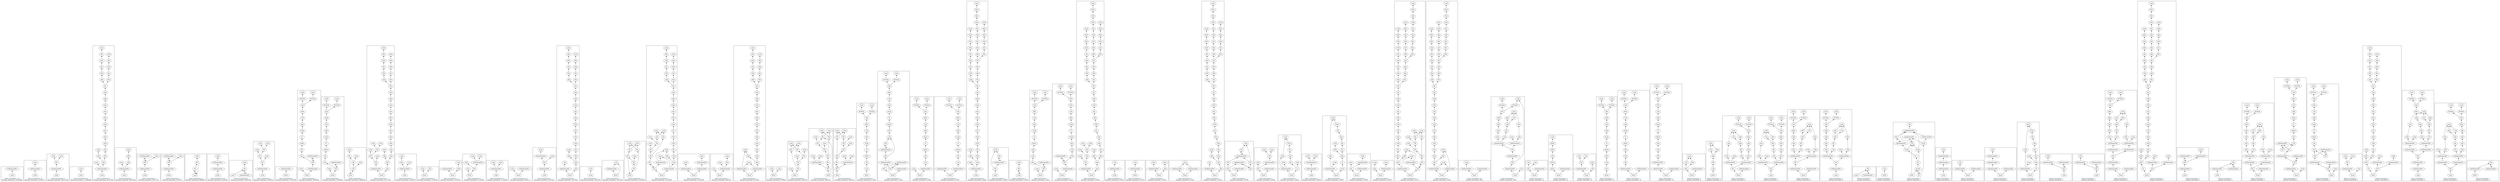 strict digraph {
rankdir=BT
subgraph {
"0_75" [label="Load"]
"0_74" [label="GetElementPtr"]
"0_75" -> "0_74"
cluster=true
label="Static occurrences: 117\nDynamic executions: 532838405"
}
subgraph {
"1_34" [label="GetElementPtr"]
"1_33" [label="Load"]
"1_34" -> "1_33"
"1_35" [label="Load"]
"1_35" -> "1_34"
cluster=true
label="Static occurrences: 55\nDynamic executions: 216182117"
}
subgraph {
"2_1232" [label="GetElementPtr"]
"2_1230" [label="Phi"]
"2_1232" -> "2_1230"
"2_1233" [label="Load"]
"2_1233" -> "2_1232"
"2_1227" [label="Load"]
"2_1230" -> "2_1227"
"2_1231" [label="Load"]
"2_1230" -> "2_1231"
cluster=true
label="Static occurrences: 8\nDynamic executions: 184721500"
}
subgraph {
"3_64" [label="Load"]
"3_51" [label="Load"]
"3_64" -> "3_51"
cluster=true
label="Static occurrences: 24\nDynamic executions: 115900648"
}
subgraph {
"4_2065" [label="Add"]
"4_2064" [label="Load"]
"4_2065" -> "4_2064"
"4_2044" [label="Add"]
"4_2043" [label="Mul"]
"4_2044" -> "4_2043"
"4_2053" [label="Add"]
"4_2052" [label="Mul"]
"4_2053" -> "4_2052"
"4_2066" [label="And"]
"4_2066" -> "4_2065"
"4_2062" [label="Mul"]
"4_2066" -> "4_2062"
"4_2077" [label="GetElementPtr"]
"4_2077" -> "4_2066"
"4_2072" [label="Load"]
"4_2077" -> "4_2072"
"4_2078" [label="Load"]
"4_2078" -> "4_2077"
"4_2054" [label="LShr"]
"4_2054" -> "4_2053"
"4_2041" [label="LShr"]
"4_2040" [label="Mul"]
"4_2041" -> "4_2040"
"4_2048" [label="LShr"]
"4_2047" [label="Mul"]
"4_2048" -> "4_2047"
"4_2057" [label="LShr"]
"4_2056" [label="Mul"]
"4_2057" -> "4_2056"
"4_2060" [label="LShr"]
"4_2059" [label="Mul"]
"4_2060" -> "4_2059"
"4_2039" [label="Load"]
"4_2040" -> "4_2039"
"4_2046" [label="Load"]
"4_2047" -> "4_2046"
"4_2042" [label="Xor"]
"4_2043" -> "4_2042"
"4_2061" [label="Xor"]
"4_2062" -> "4_2061"
"4_2055" [label="Xor"]
"4_2056" -> "4_2055"
"4_2050" [label="Mul"]
"4_2049" [label="Xor"]
"4_2050" -> "4_2049"
"4_2051" [label="Xor"]
"4_2052" -> "4_2051"
"4_2058" [label="Xor"]
"4_2059" -> "4_2058"
"4_2051" -> "4_2044"
"4_2055" -> "4_2054"
"4_2042" -> "4_2041"
"4_2061" -> "4_2060"
"4_2049" -> "4_2048"
"4_2058" -> "4_2057"
"4_2051" -> "4_2050"
cluster=true
label="Static occurrences: 6\nDynamic executions: 85113500"
}
subgraph {
"5_1318" [label="Add"]
"5_1317" [label="Load"]
"5_1318" -> "5_1317"
"5_1319" [label="And"]
"5_1319" -> "5_1318"
"5_1330" [label="GetElementPtr"]
"5_1330" -> "5_1319"
"5_1325" [label="Load"]
"5_1330" -> "5_1325"
"5_1331" [label="Load"]
"5_1331" -> "5_1330"
cluster=true
label="Static occurrences: 1\nDynamic executions: 61097346"
}
subgraph {
"6_1184" [label="GetElementPtr"]
"6_1182" [label="Phi"]
"6_1184" -> "6_1182"
"6_1217" [label="GetElementPtr"]
"6_1217" -> "6_1182"
"6_1185" [label="Load"]
"6_1185" -> "6_1184"
"6_1182" -> "6_1217"
"6_1177" [label="Load"]
"6_1182" -> "6_1177"
cluster=true
label="Static occurrences: 8\nDynamic executions: 55417756"
}
subgraph {
"7_1189" [label="GetElementPtr"]
"7_1188" [label="Phi"]
"7_1189" -> "7_1188"
"7_1207" [label="GetElementPtr"]
"7_1207" -> "7_1188"
"7_1188" -> "7_1207"
"7_1183" [label="Load"]
"7_1188" -> "7_1183"
"7_1206" [label="Store"]
"7_1206" -> "7_1189"
cluster=true
label="Static occurrences: 4\nDynamic executions: 52792371"
}
subgraph {
"8_1354" [label="Load"]
"8_1353" [label="Phi"]
"8_1354" -> "8_1353"
"8_1353" -> "8_1354"
"8_1347" [label="Phi"]
"8_1347" -> "8_1354"
"8_1334" [label="Load"]
"8_1347" -> "8_1334"
"8_1353" -> "8_1347"
cluster=true
label="Static occurrences: 4\nDynamic executions: 46684079"
}
subgraph {
"9_37" [label="GetElementPtr"]
"9_36" [label="GetElementPtr"]
"9_37" -> "9_36"
"9_35" [label="Load"]
"9_36" -> "9_35"
"9_38" [label="Load"]
"9_38" -> "9_37"
cluster=true
label="Static occurrences: 10\nDynamic executions: 41020361"
}
subgraph {
"10_1217" [label="GetElementPtr"]
"10_1182" [label="Phi"]
"10_1217" -> "10_1182"
"10_1183" [label="Load"]
"10_1183" -> "10_1182"
"10_1182" -> "10_1217"
"10_1177" [label="Load"]
"10_1182" -> "10_1177"
cluster=true
label="Static occurrences: 8\nDynamic executions: 35905558"
}
subgraph {
"11_1931" [label="GetElementPtr"]
"11_1929" [label="Phi"]
"11_1931" -> "11_1929"
"11_1932" [label="Load"]
"11_1932" -> "11_1931"
"11_2018" [label="Phi"]
"11_2000" [label="Load"]
"11_2018" -> "11_2000"
"11_2034" [label="Phi"]
"11_2025" [label="Load"]
"11_2034" -> "11_2025"
"11_2015" [label="Load"]
"11_2018" -> "11_2015"
"11_1924" [label="Load"]
"11_1929" -> "11_1924"
"11_2034" -> "11_2018"
"11_1929" -> "11_2034"
cluster=true
label="Static occurrences: 4\nDynamic executions: 33816512"
}
subgraph {
"12_1158" [label="Store"]
"12_1157" [label="GetElementPtr"]
"12_1158" -> "12_1157"
cluster=true
label="Static occurrences: 9\nDynamic executions: 27818788"
}
subgraph {
"13_2224" [label="Add"]
"13_2223" [label="Call"]
"13_2224" -> "13_2223"
"13_2222" [label="AShr"]
"13_2217" [label="Sub"]
"13_2222" -> "13_2217"
"13_2223" -> "13_2222"
"13_2235" [label="Call"]
"13_2234" [label="Shl"]
"13_2235" -> "13_2234"
"13_2247" [label="GetElementPtr"]
"13_2243" [label="Phi"]
"13_2247" -> "13_2243"
"13_2253" [label="GetElementPtr"]
"13_2253" -> "13_2243"
"13_2225" [label="ICmp"]
"13_2225" -> "13_2224"
"13_2227" [label="Or"]
"13_2227" -> "13_2225"
"13_2243" -> "13_2235"
"13_2243" -> "13_2253"
"13_2216" [label="PtrToInt"]
"13_2214" [label="Load"]
"13_2216" -> "13_2214"
"13_2215" [label="PtrToInt"]
"13_2213" [label="Load"]
"13_2215" -> "13_2213"
"13_2228" [label="Select"]
"13_2228" -> "13_2227"
"13_2234" -> "13_2228"
"13_2250" [label="Store"]
"13_2250" -> "13_2247"
"13_2249" [label="Load"]
"13_2250" -> "13_2249"
"13_2217" -> "13_2216"
"13_2217" -> "13_2215"
cluster=true
label="Static occurrences: 1\nDynamic executions: 19559459"
}
subgraph {
"14_2224" [label="Add"]
"14_2223" [label="Call"]
"14_2224" -> "14_2223"
"14_2222" [label="AShr"]
"14_2217" [label="Sub"]
"14_2222" -> "14_2217"
"14_2223" -> "14_2222"
"14_2235" [label="Call"]
"14_2234" [label="Shl"]
"14_2235" -> "14_2234"
"14_2253" [label="GetElementPtr"]
"14_2243" [label="Phi"]
"14_2253" -> "14_2243"
"14_2225" [label="ICmp"]
"14_2225" -> "14_2224"
"14_2227" [label="Or"]
"14_2227" -> "14_2225"
"14_2243" -> "14_2235"
"14_2243" -> "14_2253"
"14_2216" [label="PtrToInt"]
"14_2214" [label="Load"]
"14_2216" -> "14_2214"
"14_2215" [label="PtrToInt"]
"14_2213" [label="Load"]
"14_2215" -> "14_2213"
"14_2228" [label="Select"]
"14_2228" -> "14_2227"
"14_2234" -> "14_2228"
"14_2246" [label="Store"]
"14_2245" [label="Load"]
"14_2246" -> "14_2245"
"14_2246" -> "14_2243"
"14_2217" -> "14_2216"
"14_2217" -> "14_2215"
cluster=true
label="Static occurrences: 1\nDynamic executions: 19559459"
}
subgraph {
"15_2000" [label="Load"]
"15_1929" [label="Phi"]
"15_2000" -> "15_1929"
"15_2018" [label="Phi"]
"15_2018" -> "15_2000"
"15_2034" [label="Phi"]
"15_2025" [label="Load"]
"15_2034" -> "15_2025"
"15_2015" [label="Load"]
"15_2018" -> "15_2015"
"15_1924" [label="Load"]
"15_1929" -> "15_1924"
"15_2034" -> "15_2018"
"15_1929" -> "15_2034"
cluster=true
label="Static occurrences: 2\nDynamic executions: 16908256"
}
subgraph {
"16_2601" [label="Add"]
"16_2596" [label="Load"]
"16_2601" -> "16_2596"
"16_2611" [label="Add"]
"16_2610" [label="Mul"]
"16_2611" -> "16_2610"
"16_2620" [label="Add"]
"16_2619" [label="Mul"]
"16_2620" -> "16_2619"
"16_2630" [label="And"]
"16_2630" -> "16_2601"
"16_2632" [label="And"]
"16_2632" -> "16_2630"
"16_2629" [label="Mul"]
"16_2630" -> "16_2629"
"16_2631" [label="GetElementPtr"]
"16_2603" [label="Phi"]
"16_2631" -> "16_2603"
"16_2621" [label="LShr"]
"16_2621" -> "16_2620"
"16_2615" [label="LShr"]
"16_2614" [label="Mul"]
"16_2615" -> "16_2614"
"16_2608" [label="LShr"]
"16_2607" [label="Mul"]
"16_2608" -> "16_2607"
"16_2627" [label="LShr"]
"16_2626" [label="Mul"]
"16_2627" -> "16_2626"
"16_2624" [label="LShr"]
"16_2623" [label="Mul"]
"16_2624" -> "16_2623"
"16_2606" [label="Load"]
"16_2607" -> "16_2606"
"16_2613" [label="Load"]
"16_2614" -> "16_2613"
"16_2618" [label="Xor"]
"16_2619" -> "16_2618"
"16_2628" [label="Xor"]
"16_2629" -> "16_2628"
"16_2617" [label="Mul"]
"16_2616" [label="Xor"]
"16_2617" -> "16_2616"
"16_2609" [label="Xor"]
"16_2610" -> "16_2609"
"16_2625" [label="Xor"]
"16_2626" -> "16_2625"
"16_2622" [label="Xor"]
"16_2623" -> "16_2622"
"16_2652" [label="Phi"]
"16_2649" [label="Load"]
"16_2652" -> "16_2649"
"16_2634" [label="Load"]
"16_2652" -> "16_2634"
"16_2668" [label="Phi"]
"16_2659" [label="Load"]
"16_2668" -> "16_2659"
"16_2598" [label="Load"]
"16_2603" -> "16_2598"
"16_2668" -> "16_2652"
"16_2603" -> "16_2668"
"16_2633" [label="Store"]
"16_2633" -> "16_2632"
"16_2633" -> "16_2631"
"16_2618" -> "16_2611"
"16_2628" -> "16_2627"
"16_2625" -> "16_2624"
"16_2622" -> "16_2621"
"16_2609" -> "16_2608"
"16_2616" -> "16_2615"
"16_2618" -> "16_2617"
cluster=true
label="Static occurrences: 1\nDynamic executions: 16777200"
}
subgraph {
"17_3104" [label="GetElementPtr"]
"17_3103" [label="Load"]
"17_3104" -> "17_3103"
"17_3102" [label="LShr"]
"17_3104" -> "17_3102"
"17_3105" [label="Load"]
"17_3105" -> "17_3104"
"17_3095" [label="Load"]
"17_3102" -> "17_3095"
cluster=true
label="Static occurrences: 4\nDynamic executions: 13859703"
}
subgraph {
"18_1738" [label="Store"]
"18_1668" [label="Call"]
"18_1738" -> "18_1668"
"18_1737" [label="Load"]
"18_1738" -> "18_1737"
cluster=true
label="Static occurrences: 4\nDynamic executions: 13781067"
}
subgraph {
"19_1757" [label="Add"]
"19_1756" [label="Load"]
"19_1757" -> "19_1756"
"19_1758" [label="Store"]
"19_1758" -> "19_1757"
"19_1705" [label="GetElementPtr"]
"19_1758" -> "19_1705"
cluster=true
label="Static occurrences: 2\nDynamic executions: 13781067"
}
subgraph {
"20_1726" [label="GetElementPtr"]
"20_1712" [label="Load"]
"20_1726" -> "20_1712"
"20_1710" [label="Load"]
"20_1726" -> "20_1710"
"20_1754" [label="Phi"]
"20_1754" -> "20_1726"
"20_1742" [label="Load"]
"20_1754" -> "20_1742"
"20_1755" [label="Store"]
"20_1668" [label="Call"]
"20_1755" -> "20_1668"
"20_1755" -> "20_1754"
cluster=true
label="Static occurrences: 2\nDynamic executions: 13781067"
}
subgraph {
"21_1140" [label="GetElementPtr"]
"21_1135" [label="Load"]
"21_1140" -> "21_1135"
"21_1139" [label="Load"]
"21_1140" -> "21_1139"
"21_1141" [label="Load"]
"21_1141" -> "21_1140"
cluster=true
label="Static occurrences: 11\nDynamic executions: 13720943"
}
subgraph {
"22_2204" [label="Store"]
"22_2203" [label="GetElementPtr"]
"22_2204" -> "22_2203"
"22_2199" [label="Load"]
"22_2204" -> "22_2199"
cluster=true
label="Static occurrences: 12\nDynamic executions: 13676772"
}
subgraph {
"23_2174" [label="GetElementPtr"]
"23_2173" [label="Load"]
"23_2174" -> "23_2173"
"23_2198" [label="GetElementPtr"]
"23_2180" [label="Phi"]
"23_2198" -> "23_2180"
"23_2199" [label="Load"]
"23_2199" -> "23_2198"
"23_2180" -> "23_2174"
"23_2178" [label="Load"]
"23_2180" -> "23_2178"
cluster=true
label="Static occurrences: 1\nDynamic executions: 13673453"
}
subgraph {
"24_2398" [label="Add"]
"24_2391" [label="Load"]
"24_2398" -> "24_2391"
"24_2322" [label="Add"]
"24_2321" [label="Mul"]
"24_2322" -> "24_2321"
"24_2313" [label="Add"]
"24_2312" [label="Mul"]
"24_2313" -> "24_2312"
"24_2399" [label="And"]
"24_2399" -> "24_2398"
"24_2402" [label="And"]
"24_2402" -> "24_2399"
"24_2331" [label="Mul"]
"24_2399" -> "24_2331"
"24_2401" [label="GetElementPtr"]
"24_2385" [label="Call"]
"24_2401" -> "24_2385"
"24_2323" [label="LShr"]
"24_2323" -> "24_2322"
"24_2326" [label="LShr"]
"24_2325" [label="Mul"]
"24_2326" -> "24_2325"
"24_2329" [label="LShr"]
"24_2328" [label="Mul"]
"24_2329" -> "24_2328"
"24_2317" [label="LShr"]
"24_2316" [label="Mul"]
"24_2317" -> "24_2316"
"24_2310" [label="LShr"]
"24_2309" [label="Mul"]
"24_2310" -> "24_2309"
"24_2308" [label="Load"]
"24_2309" -> "24_2308"
"24_2315" [label="Load"]
"24_2316" -> "24_2315"
"24_2327" [label="Xor"]
"24_2328" -> "24_2327"
"24_2324" [label="Xor"]
"24_2325" -> "24_2324"
"24_2330" [label="Xor"]
"24_2331" -> "24_2330"
"24_2319" [label="Mul"]
"24_2318" [label="Xor"]
"24_2319" -> "24_2318"
"24_2311" [label="Xor"]
"24_2312" -> "24_2311"
"24_2320" [label="Xor"]
"24_2321" -> "24_2320"
"24_2403" [label="Store"]
"24_2403" -> "24_2402"
"24_2403" -> "24_2401"
"24_2320" -> "24_2313"
"24_2327" -> "24_2326"
"24_2330" -> "24_2329"
"24_2318" -> "24_2317"
"24_2324" -> "24_2323"
"24_2311" -> "24_2310"
"24_2320" -> "24_2319"
cluster=true
label="Static occurrences: 1\nDynamic executions: 13673453"
}
subgraph {
"25_2155" [label="Load"]
"25_2125" [label="Call"]
"25_2155" -> "25_2125"
cluster=true
label="Static occurrences: 1\nDynamic executions: 13673453"
}
subgraph {
"26_2126" [label="GetElementPtr"]
"26_2125" [label="Call"]
"26_2126" -> "26_2125"
"26_2127" [label="Store"]
"26_2127" -> "26_2125"
"26_2127" -> "26_2126"
cluster=true
label="Static occurrences: 1\nDynamic executions: 13673453"
}
subgraph {
"27_2025" [label="Load"]
"27_2019" [label="Phi"]
"27_2025" -> "27_2019"
"27_2018" [label="Phi"]
"27_2000" [label="Load"]
"27_2018" -> "27_2000"
"27_2013" [label="Phi"]
"27_2015" [label="Load"]
"27_2013" -> "27_2015"
"27_2013" -> "27_2000"
"27_2034" [label="Phi"]
"27_2034" -> "27_2025"
"27_2018" -> "27_2015"
"27_1929" [label="Phi"]
"27_1924" [label="Load"]
"27_1929" -> "27_1924"
"27_2034" -> "27_2018"
"27_2019" -> "27_2013"
"27_2019" -> "27_1929"
"27_1929" -> "27_2034"
cluster=true
label="Static occurrences: 2\nDynamic executions: 13304938"
}
subgraph {
"28_2601" [label="Add"]
"28_2596" [label="Load"]
"28_2601" -> "28_2596"
"28_2620" [label="Add"]
"28_2619" [label="Mul"]
"28_2620" -> "28_2619"
"28_2611" [label="Add"]
"28_2610" [label="Mul"]
"28_2611" -> "28_2610"
"28_2630" [label="And"]
"28_2630" -> "28_2601"
"28_2629" [label="Mul"]
"28_2630" -> "28_2629"
"28_2654" [label="GetElementPtr"]
"28_2654" -> "28_2630"
"28_2590" [label="Load"]
"28_2654" -> "28_2590"
"28_2597" [label="GetElementPtr"]
"28_2597" -> "28_2590"
"28_2597" -> "28_2596"
"28_2621" [label="LShr"]
"28_2621" -> "28_2620"
"28_2627" [label="LShr"]
"28_2626" [label="Mul"]
"28_2627" -> "28_2626"
"28_2624" [label="LShr"]
"28_2623" [label="Mul"]
"28_2624" -> "28_2623"
"28_2615" [label="LShr"]
"28_2614" [label="Mul"]
"28_2615" -> "28_2614"
"28_2608" [label="LShr"]
"28_2607" [label="Mul"]
"28_2608" -> "28_2607"
"28_2613" [label="Load"]
"28_2614" -> "28_2613"
"28_2606" [label="Load"]
"28_2607" -> "28_2606"
"28_2622" [label="Xor"]
"28_2623" -> "28_2622"
"28_2628" [label="Xor"]
"28_2629" -> "28_2628"
"28_2617" [label="Mul"]
"28_2616" [label="Xor"]
"28_2617" -> "28_2616"
"28_2618" [label="Xor"]
"28_2619" -> "28_2618"
"28_2609" [label="Xor"]
"28_2610" -> "28_2609"
"28_2625" [label="Xor"]
"28_2626" -> "28_2625"
"28_2604" [label="Phi"]
"28_2604" -> "28_2597"
"28_2652" [label="Phi"]
"28_2649" [label="Load"]
"28_2652" -> "28_2649"
"28_2668" [label="Phi"]
"28_2659" [label="Load"]
"28_2668" -> "28_2659"
"28_2647" [label="Phi"]
"28_2634" [label="Load"]
"28_2647" -> "28_2634"
"28_2652" -> "28_2634"
"28_2603" [label="Phi"]
"28_2598" [label="Load"]
"28_2603" -> "28_2598"
"28_2647" -> "28_2649"
"28_2669" [label="Phi"]
"28_2604" -> "28_2669"
"28_2668" -> "28_2652"
"28_2653" [label="Phi"]
"28_2653" -> "28_2647"
"28_2669" -> "28_2653"
"28_2603" -> "28_2668"
"28_2669" -> "28_2604"
"28_2653" -> "28_2603"
"28_2658" [label="Store"]
"28_2658" -> "28_2654"
"28_2658" -> "28_2604"
"28_2618" -> "28_2611"
"28_2628" -> "28_2627"
"28_2616" -> "28_2615"
"28_2625" -> "28_2624"
"28_2622" -> "28_2621"
"28_2609" -> "28_2608"
"28_2618" -> "28_2617"
cluster=true
label="Static occurrences: 1\nDynamic executions: 13201664"
}
subgraph {
"29_2161" [label="GetElementPtr"]
"29_2122" [label="GetElementPtr"]
"29_2161" -> "29_2122"
"29_2121" [label="Load"]
"29_2122" -> "29_2121"
"29_2174" [label="GetElementPtr"]
"29_2173" [label="Load"]
"29_2174" -> "29_2173"
"29_2175" [label="Store"]
"29_2175" -> "29_2174"
"29_2175" -> "29_2161"
cluster=true
label="Static occurrences: 1\nDynamic executions: 13201608"
}
subgraph {
"30_1732" [label="And"]
"30_1731" [label="Load"]
"30_1732" -> "30_1731"
"30_1733" [label="GetElementPtr"]
"30_1733" -> "30_1732"
"30_1712" [label="Load"]
"30_1733" -> "30_1712"
"30_1734" [label="Store"]
"30_1668" [label="Call"]
"30_1734" -> "30_1668"
"30_1734" -> "30_1733"
cluster=true
label="Static occurrences: 2\nDynamic executions: 6807621"
}
subgraph {
"31_2398" [label="Add"]
"31_2391" [label="Load"]
"31_2398" -> "31_2391"
"31_2322" [label="Add"]
"31_2321" [label="Mul"]
"31_2322" -> "31_2321"
"31_2313" [label="Add"]
"31_2312" [label="Mul"]
"31_2313" -> "31_2312"
"31_2399" [label="And"]
"31_2399" -> "31_2398"
"31_2331" [label="Mul"]
"31_2399" -> "31_2331"
"31_2400" [label="GetElementPtr"]
"31_2400" -> "31_2399"
"31_2407" [label="GetElementPtr"]
"31_2407" -> "31_2391"
"31_2393" [label="Load"]
"31_2407" -> "31_2393"
"31_2400" -> "31_2393"
"31_2323" [label="LShr"]
"31_2323" -> "31_2322"
"31_2317" [label="LShr"]
"31_2316" [label="Mul"]
"31_2317" -> "31_2316"
"31_2326" [label="LShr"]
"31_2325" [label="Mul"]
"31_2326" -> "31_2325"
"31_2310" [label="LShr"]
"31_2309" [label="Mul"]
"31_2310" -> "31_2309"
"31_2329" [label="LShr"]
"31_2328" [label="Mul"]
"31_2329" -> "31_2328"
"31_2315" [label="Load"]
"31_2316" -> "31_2315"
"31_2308" [label="Load"]
"31_2309" -> "31_2308"
"31_2327" [label="Xor"]
"31_2328" -> "31_2327"
"31_2324" [label="Xor"]
"31_2325" -> "31_2324"
"31_2330" [label="Xor"]
"31_2331" -> "31_2330"
"31_2319" [label="Mul"]
"31_2318" [label="Xor"]
"31_2319" -> "31_2318"
"31_2311" [label="Xor"]
"31_2312" -> "31_2311"
"31_2320" [label="Xor"]
"31_2321" -> "31_2320"
"31_2417" [label="Store"]
"31_2417" -> "31_2407"
"31_2417" -> "31_2400"
"31_2320" -> "31_2313"
"31_2327" -> "31_2326"
"31_2330" -> "31_2329"
"31_2324" -> "31_2323"
"31_2318" -> "31_2317"
"31_2311" -> "31_2310"
"31_2320" -> "31_2319"
cluster=true
label="Static occurrences: 1\nDynamic executions: 6754459"
}
subgraph {
"32_2031" [label="Store"]
"32_2030" [label="Load"]
"32_2031" -> "32_2030"
"32_2029" [label="Load"]
"32_2031" -> "32_2029"
cluster=true
label="Static occurrences: 5\nDynamic executions: 3708947"
}
subgraph {
"33_2018" [label="Phi"]
"33_2000" [label="Load"]
"33_2018" -> "33_2000"
"33_2013" [label="Phi"]
"33_2015" [label="Load"]
"33_2013" -> "33_2015"
"33_2013" -> "33_2000"
"33_2034" [label="Phi"]
"33_2025" [label="Load"]
"33_2034" -> "33_2025"
"33_2018" -> "33_2015"
"33_1929" [label="Phi"]
"33_1924" [label="Load"]
"33_1929" -> "33_1924"
"33_2034" -> "33_2018"
"33_2019" [label="Phi"]
"33_2019" -> "33_2013"
"33_2019" -> "33_1929"
"33_1929" -> "33_2034"
"33_2028" [label="Store"]
"33_2027" [label="Load"]
"33_2028" -> "33_2027"
"33_2028" -> "33_2019"
cluster=true
label="Static occurrences: 2\nDynamic executions: 3603318"
}
subgraph {
"34_1923" [label="GetElementPtr"]
"34_1916" [label="Load"]
"34_1923" -> "34_1916"
"34_1922" [label="Load"]
"34_1923" -> "34_1922"
"34_1930" [label="Phi"]
"34_1930" -> "34_1923"
"34_2018" [label="Phi"]
"34_2000" [label="Load"]
"34_2018" -> "34_2000"
"34_2013" [label="Phi"]
"34_2015" [label="Load"]
"34_2013" -> "34_2015"
"34_2013" -> "34_2000"
"34_2034" [label="Phi"]
"34_2025" [label="Load"]
"34_2034" -> "34_2025"
"34_2018" -> "34_2015"
"34_1929" [label="Phi"]
"34_1924" [label="Load"]
"34_1929" -> "34_1924"
"34_2034" -> "34_2018"
"34_2019" [label="Phi"]
"34_2019" -> "34_2013"
"34_2035" [label="Phi"]
"34_2035" -> "34_1930"
"34_2035" -> "34_2019"
"34_2019" -> "34_1929"
"34_1929" -> "34_2034"
"34_1930" -> "34_2035"
"34_2032" [label="Store"]
"34_2032" -> "34_2018"
"34_2032" -> "34_1930"
cluster=true
label="Static occurrences: 2\nDynamic executions: 3603318"
}
subgraph {
"35_1923" [label="GetElementPtr"]
"35_1916" [label="Load"]
"35_1923" -> "35_1916"
"35_1922" [label="Load"]
"35_1923" -> "35_1922"
"35_2029" [label="Load"]
"35_1930" [label="Phi"]
"35_2029" -> "35_1930"
"35_1930" -> "35_1923"
"35_2018" [label="Phi"]
"35_2000" [label="Load"]
"35_2018" -> "35_2000"
"35_2013" [label="Phi"]
"35_2015" [label="Load"]
"35_2013" -> "35_2015"
"35_2013" -> "35_2000"
"35_2034" [label="Phi"]
"35_2025" [label="Load"]
"35_2034" -> "35_2025"
"35_2018" -> "35_2015"
"35_1929" [label="Phi"]
"35_1924" [label="Load"]
"35_1929" -> "35_1924"
"35_2034" -> "35_2018"
"35_2019" [label="Phi"]
"35_2019" -> "35_2013"
"35_2035" [label="Phi"]
"35_2035" -> "35_1930"
"35_2035" -> "35_2019"
"35_2019" -> "35_1929"
"35_1929" -> "35_2034"
"35_1930" -> "35_2035"
cluster=true
label="Static occurrences: 2\nDynamic executions: 3603318"
}
subgraph {
"36_2224" [label="Add"]
"36_2223" [label="Call"]
"36_2224" -> "36_2223"
"36_2222" [label="AShr"]
"36_2217" [label="Sub"]
"36_2222" -> "36_2217"
"36_2223" -> "36_2222"
"36_2235" [label="Call"]
"36_2234" [label="Shl"]
"36_2235" -> "36_2234"
"36_2225" [label="ICmp"]
"36_2225" -> "36_2224"
"36_2227" [label="Or"]
"36_2227" -> "36_2225"
"36_2216" [label="PtrToInt"]
"36_2214" [label="Load"]
"36_2216" -> "36_2214"
"36_2215" [label="PtrToInt"]
"36_2213" [label="Load"]
"36_2215" -> "36_2213"
"36_2228" [label="Select"]
"36_2228" -> "36_2227"
"36_2234" -> "36_2228"
"36_2303" [label="Store"]
"36_2303" -> "36_2235"
"36_2217" -> "36_2216"
"36_2217" -> "36_2215"
cluster=true
label="Static occurrences: 1\nDynamic executions: 471845"
}
subgraph {
"37_2224" [label="Add"]
"37_2223" [label="Call"]
"37_2224" -> "37_2223"
"37_2222" [label="AShr"]
"37_2217" [label="Sub"]
"37_2222" -> "37_2217"
"37_2223" -> "37_2222"
"37_2235" [label="Call"]
"37_2234" [label="Shl"]
"37_2235" -> "37_2234"
"37_2257" [label="GetElementPtr"]
"37_2256" [label="Phi"]
"37_2257" -> "37_2256"
"37_2253" [label="GetElementPtr"]
"37_2243" [label="Phi"]
"37_2253" -> "37_2243"
"37_2270" [label="GetElementPtr"]
"37_2260" [label="Phi"]
"37_2270" -> "37_2260"
"37_2225" [label="ICmp"]
"37_2225" -> "37_2224"
"37_2227" [label="Or"]
"37_2227" -> "37_2225"
"37_2256" -> "37_2235"
"37_2243" -> "37_2235"
"37_2256" -> "37_2253"
"37_2260" -> "37_2270"
"37_2260" -> "37_2257"
"37_2273" [label="Phi"]
"37_2273" -> "37_2270"
"37_2273" -> "37_2257"
"37_2243" -> "37_2253"
"37_2215" [label="PtrToInt"]
"37_2213" [label="Load"]
"37_2215" -> "37_2213"
"37_2216" [label="PtrToInt"]
"37_2214" [label="Load"]
"37_2216" -> "37_2214"
"37_2228" [label="Select"]
"37_2228" -> "37_2227"
"37_2234" -> "37_2228"
"37_2304" [label="Store"]
"37_2212" [label="GetElementPtr"]
"37_2304" -> "37_2212"
"37_2304" -> "37_2273"
"37_2217" -> "37_2216"
"37_2217" -> "37_2215"
cluster=true
label="Static occurrences: 1\nDynamic executions: 471845"
}
subgraph {
"38_2224" [label="Add"]
"38_2223" [label="Call"]
"38_2224" -> "38_2223"
"38_2222" [label="AShr"]
"38_2217" [label="Sub"]
"38_2222" -> "38_2217"
"38_2223" -> "38_2222"
"38_2235" [label="Call"]
"38_2234" [label="Shl"]
"38_2235" -> "38_2234"
"38_2236" [label="GetElementPtr"]
"38_2236" -> "38_2235"
"38_2225" [label="ICmp"]
"38_2225" -> "38_2224"
"38_2227" [label="Or"]
"38_2227" -> "38_2225"
"38_2216" [label="PtrToInt"]
"38_2214" [label="Load"]
"38_2216" -> "38_2214"
"38_2215" [label="PtrToInt"]
"38_2213" [label="Load"]
"38_2215" -> "38_2213"
"38_2228" [label="Select"]
"38_2228" -> "38_2227"
"38_2234" -> "38_2228"
"38_2239" [label="Store"]
"38_2239" -> "38_2236"
"38_2238" [label="Load"]
"38_2239" -> "38_2238"
"38_2217" -> "38_2216"
"38_2217" -> "38_2215"
cluster=true
label="Static occurrences: 1\nDynamic executions: 471845"
}
subgraph {
"39_2224" [label="Add"]
"39_2223" [label="Call"]
"39_2224" -> "39_2223"
"39_2222" [label="AShr"]
"39_2217" [label="Sub"]
"39_2222" -> "39_2217"
"39_2223" -> "39_2222"
"39_2235" [label="Call"]
"39_2234" [label="Shl"]
"39_2235" -> "39_2234"
"39_2305" [label="GetElementPtr"]
"39_2305" -> "39_2235"
"39_2225" [label="ICmp"]
"39_2225" -> "39_2224"
"39_2227" [label="Or"]
"39_2227" -> "39_2225"
"39_2216" [label="PtrToInt"]
"39_2214" [label="Load"]
"39_2216" -> "39_2214"
"39_2215" [label="PtrToInt"]
"39_2213" [label="Load"]
"39_2215" -> "39_2213"
"39_2228" [label="Select"]
"39_2228" -> "39_2227"
"39_2234" -> "39_2228"
"39_2306" [label="Store"]
"39_2306" -> "39_2305"
"39_2302" [label="GetElementPtr"]
"39_2306" -> "39_2302"
"39_2217" -> "39_2216"
"39_2217" -> "39_2215"
cluster=true
label="Static occurrences: 1\nDynamic executions: 471845"
}
subgraph {
"40_1717" [label="Add"]
"40_1710" [label="Load"]
"40_1717" -> "40_1710"
"40_1618" [label="Add"]
"40_1617" [label="Mul"]
"40_1618" -> "40_1617"
"40_1628" [label="Add"]
"40_1627" [label="Mul"]
"40_1628" -> "40_1627"
"40_1646" [label="Add"]
"40_1645" [label="Mul"]
"40_1646" -> "40_1645"
"40_1651" [label="Add"]
"40_1650" [label="Shl"]
"40_1651" -> "40_1650"
"40_1718" [label="And"]
"40_1718" -> "40_1717"
"40_1660" [label="Mul"]
"40_1718" -> "40_1660"
"40_1719" [label="GetElementPtr"]
"40_1719" -> "40_1718"
"40_1712" [label="Load"]
"40_1719" -> "40_1712"
"40_1723" [label="Load"]
"40_1723" -> "40_1719"
"40_1652" [label="LShr"]
"40_1652" -> "40_1651"
"40_1655" [label="LShr"]
"40_1654" [label="Mul"]
"40_1655" -> "40_1654"
"40_1641" [label="LShr"]
"40_1640" [label="Mul"]
"40_1641" -> "40_1640"
"40_1623" [label="LShr"]
"40_1622" [label="Mul"]
"40_1623" -> "40_1622"
"40_1613" [label="LShr"]
"40_1612" [label="Mul"]
"40_1613" -> "40_1612"
"40_1658" [label="LShr"]
"40_1657" [label="Mul"]
"40_1658" -> "40_1657"
"40_1639" [label="SExt"]
"40_1640" -> "40_1639"
"40_1611" [label="SExt"]
"40_1612" -> "40_1611"
"40_1621" [label="SExt"]
"40_1622" -> "40_1621"
"40_1643" [label="Mul"]
"40_1642" [label="Xor"]
"40_1643" -> "40_1642"
"40_1653" [label="Xor"]
"40_1654" -> "40_1653"
"40_1625" [label="Mul"]
"40_1624" [label="Xor"]
"40_1625" -> "40_1624"
"40_1659" [label="Xor"]
"40_1660" -> "40_1659"
"40_1616" [label="Xor"]
"40_1617" -> "40_1616"
"40_1615" [label="Mul"]
"40_1614" [label="Xor"]
"40_1615" -> "40_1614"
"40_1656" [label="Xor"]
"40_1657" -> "40_1656"
"40_1644" [label="Xor"]
"40_1645" -> "40_1644"
"40_1626" [label="Xor"]
"40_1627" -> "40_1626"
"40_1648" [label="Phi"]
"40_1648" -> "40_1646"
"40_1633" [label="Phi"]
"40_1633" -> "40_1628"
"40_1648" -> "40_1633"
"40_1638" [label="Load"]
"40_1639" -> "40_1638"
"40_1620" [label="Load"]
"40_1621" -> "40_1620"
"40_1610" [label="Load"]
"40_1611" -> "40_1610"
"40_1650" -> "40_1648"
"40_1626" -> "40_1618"
"40_1656" -> "40_1655"
"40_1642" -> "40_1641"
"40_1653" -> "40_1652"
"40_1659" -> "40_1658"
"40_1624" -> "40_1623"
"40_1614" -> "40_1613"
"40_1644" -> "40_1643"
"40_1626" -> "40_1625"
"40_1616" -> "40_1615"
cluster=true
label="Static occurrences: 4\nDynamic executions: 320902"
}
subgraph {
"41_1629" [label="GetElementPtr"]
"41_1608" [label="Phi"]
"41_1629" -> "41_1608"
"41_1638" [label="Load"]
"41_1635" [label="Phi"]
"41_1638" -> "41_1635"
"41_1635" -> "41_1629"
"41_1608" -> "41_1629"
"41_1597" [label="Load"]
"41_1635" -> "41_1597"
"41_1608" -> "41_1597"
cluster=true
label="Static occurrences: 2\nDynamic executions: 238670"
}
subgraph {
"42_1145" [label="Load"]
"42_1144" [label="Phi"]
"42_1145" -> "42_1144"
"42_1144" -> "42_1145"
"42_1141" [label="Load"]
"42_1144" -> "42_1141"
cluster=true
label="Static occurrences: 6\nDynamic executions: 213244"
}
subgraph {
"43_1516" [label="Add"]
"43_1515" [label="Call"]
"43_1516" -> "43_1515"
"43_1524" [label="Call"]
"43_1523" [label="Mul"]
"43_1524" -> "43_1523"
"43_1457" [label="SDiv"]
"43_1515" -> "43_1457"
"43_1582" [label="GetElementPtr"]
"43_1567" [label="Phi"]
"43_1582" -> "43_1567"
"43_1517" [label="ICmp"]
"43_1517" -> "43_1516"
"43_1520" [label="Select"]
"43_1523" -> "43_1520"
"43_1519" [label="Or"]
"43_1519" -> "43_1517"
"43_1526" [label="Phi"]
"43_1526" -> "43_1524"
"43_1567" -> "43_1582"
"43_1567" -> "43_1526"
"43_1454" [label="PtrToInt"]
"43_1452" [label="Load"]
"43_1454" -> "43_1452"
"43_1455" [label="PtrToInt"]
"43_1453" [label="Load"]
"43_1455" -> "43_1453"
"43_1456" [label="Sub"]
"43_1457" -> "43_1456"
"43_1520" -> "43_1519"
"43_1572" [label="Store"]
"43_1571" [label="Load"]
"43_1572" -> "43_1571"
"43_1572" -> "43_1567"
"43_1456" -> "43_1454"
"43_1456" -> "43_1455"
cluster=true
label="Static occurrences: 1\nDynamic executions: 131071"
}
subgraph {
"44_1516" [label="Add"]
"44_1515" [label="Call"]
"44_1516" -> "44_1515"
"44_1524" [label="Call"]
"44_1523" [label="Mul"]
"44_1524" -> "44_1523"
"44_1457" [label="SDiv"]
"44_1515" -> "44_1457"
"44_1573" [label="GetElementPtr"]
"44_1567" [label="Phi"]
"44_1573" -> "44_1567"
"44_1582" [label="GetElementPtr"]
"44_1582" -> "44_1567"
"44_1517" [label="ICmp"]
"44_1517" -> "44_1516"
"44_1520" [label="Select"]
"44_1523" -> "44_1520"
"44_1519" [label="Or"]
"44_1519" -> "44_1517"
"44_1526" [label="Phi"]
"44_1526" -> "44_1524"
"44_1567" -> "44_1582"
"44_1567" -> "44_1526"
"44_1454" [label="PtrToInt"]
"44_1452" [label="Load"]
"44_1454" -> "44_1452"
"44_1455" [label="PtrToInt"]
"44_1453" [label="Load"]
"44_1455" -> "44_1453"
"44_1456" [label="Sub"]
"44_1457" -> "44_1456"
"44_1520" -> "44_1519"
"44_1576" [label="Store"]
"44_1576" -> "44_1573"
"44_1575" [label="Load"]
"44_1576" -> "44_1575"
"44_1456" -> "44_1454"
"44_1456" -> "44_1455"
cluster=true
label="Static occurrences: 1\nDynamic executions: 131071"
}
subgraph {
"45_1927" [label="Add"]
"45_1922" [label="Load"]
"45_1927" -> "45_1922"
"45_1981" [label="Add"]
"45_1980" [label="Mul"]
"45_1981" -> "45_1980"
"45_1953" [label="Add"]
"45_1952" [label="Mul"]
"45_1953" -> "45_1952"
"45_1963" [label="Add"]
"45_1962" [label="Mul"]
"45_1963" -> "45_1962"
"45_1986" [label="Add"]
"45_1985" [label="Shl"]
"45_1986" -> "45_1985"
"45_1996" [label="And"]
"45_1996" -> "45_1927"
"45_1998" [label="And"]
"45_1998" -> "45_1996"
"45_1995" [label="Mul"]
"45_1996" -> "45_1995"
"45_1997" [label="GetElementPtr"]
"45_1929" [label="Phi"]
"45_1997" -> "45_1929"
"45_1987" [label="LShr"]
"45_1987" -> "45_1986"
"45_1990" [label="LShr"]
"45_1989" [label="Mul"]
"45_1990" -> "45_1989"
"45_1948" [label="LShr"]
"45_1947" [label="Mul"]
"45_1948" -> "45_1947"
"45_1976" [label="LShr"]
"45_1975" [label="Mul"]
"45_1976" -> "45_1975"
"45_1958" [label="LShr"]
"45_1957" [label="Mul"]
"45_1958" -> "45_1957"
"45_1993" [label="LShr"]
"45_1992" [label="Mul"]
"45_1993" -> "45_1992"
"45_1974" [label="SExt"]
"45_1975" -> "45_1974"
"45_1946" [label="SExt"]
"45_1947" -> "45_1946"
"45_1956" [label="SExt"]
"45_1957" -> "45_1956"
"45_1960" [label="Mul"]
"45_1959" [label="Xor"]
"45_1960" -> "45_1959"
"45_1950" [label="Mul"]
"45_1949" [label="Xor"]
"45_1950" -> "45_1949"
"45_1961" [label="Xor"]
"45_1962" -> "45_1961"
"45_1979" [label="Xor"]
"45_1980" -> "45_1979"
"45_1991" [label="Xor"]
"45_1992" -> "45_1991"
"45_1978" [label="Mul"]
"45_1977" [label="Xor"]
"45_1978" -> "45_1977"
"45_1988" [label="Xor"]
"45_1989" -> "45_1988"
"45_1994" [label="Xor"]
"45_1995" -> "45_1994"
"45_1951" [label="Xor"]
"45_1952" -> "45_1951"
"45_1968" [label="Phi"]
"45_1968" -> "45_1963"
"45_1983" [label="Phi"]
"45_1983" -> "45_1981"
"45_2018" [label="Phi"]
"45_2000" [label="Load"]
"45_2018" -> "45_2000"
"45_1924" [label="Load"]
"45_1929" -> "45_1924"
"45_2034" [label="Phi"]
"45_2025" [label="Load"]
"45_2034" -> "45_2025"
"45_2015" [label="Load"]
"45_2018" -> "45_2015"
"45_2034" -> "45_2018"
"45_1983" -> "45_1968"
"45_1929" -> "45_2034"
"45_1973" [label="Load"]
"45_1974" -> "45_1973"
"45_1945" [label="Load"]
"45_1946" -> "45_1945"
"45_1955" [label="Load"]
"45_1956" -> "45_1955"
"45_1985" -> "45_1983"
"45_1999" [label="Store"]
"45_1999" -> "45_1998"
"45_1999" -> "45_1997"
"45_1961" -> "45_1953"
"45_1991" -> "45_1990"
"45_1977" -> "45_1976"
"45_1994" -> "45_1993"
"45_1988" -> "45_1987"
"45_1949" -> "45_1948"
"45_1959" -> "45_1958"
"45_1951" -> "45_1950"
"45_1961" -> "45_1960"
"45_1979" -> "45_1978"
cluster=true
label="Static occurrences: 1\nDynamic executions: 131056"
}
subgraph {
"46_1670" [label="GetElementPtr"]
"46_1668" [label="Call"]
"46_1670" -> "46_1668"
"46_1699" [label="Load"]
"46_1699" -> "46_1670"
cluster=true
label="Static occurrences: 4\nDynamic executions: 107615"
}
subgraph {
"47_1703" [label="GetElementPtr"]
"47_1668" [label="Call"]
"47_1703" -> "47_1668"
"47_1704" [label="Store"]
"47_1704" -> "47_1703"
cluster=true
label="Static occurrences: 1\nDynamic executions: 107614"
}
subgraph {
"48_3022" [label="And"]
"48_3016" [label="Load"]
"48_3022" -> "48_3016"
"48_3015" [label="GetElementPtr"]
"48_3014" [label="Load"]
"48_3015" -> "48_3014"
"48_3023" [label="Store"]
"48_3023" -> "48_3022"
"48_3023" -> "48_3015"
cluster=true
label="Static occurrences: 1\nDynamic executions: 107614"
}
subgraph {
"49_1671" [label="GetElementPtr"]
"49_1668" [label="Call"]
"49_1671" -> "49_1668"
"49_1670" [label="GetElementPtr"]
"49_1670" -> "49_1668"
"49_1672" [label="Store"]
"49_1672" -> "49_1671"
"49_1672" -> "49_1670"
cluster=true
label="Static occurrences: 1\nDynamic executions: 107614"
}
subgraph {
"50_1717" [label="Add"]
"50_1710" [label="Load"]
"50_1717" -> "50_1710"
"50_1646" [label="Add"]
"50_1645" [label="Mul"]
"50_1646" -> "50_1645"
"50_1628" [label="Add"]
"50_1627" [label="Mul"]
"50_1628" -> "50_1627"
"50_1618" [label="Add"]
"50_1617" [label="Mul"]
"50_1618" -> "50_1617"
"50_1651" [label="Add"]
"50_1650" [label="Shl"]
"50_1651" -> "50_1650"
"50_1718" [label="And"]
"50_1718" -> "50_1717"
"50_1721" [label="And"]
"50_1721" -> "50_1718"
"50_1660" [label="Mul"]
"50_1718" -> "50_1660"
"50_1720" [label="GetElementPtr"]
"50_1668" [label="Call"]
"50_1720" -> "50_1668"
"50_1652" [label="LShr"]
"50_1652" -> "50_1651"
"50_1658" [label="LShr"]
"50_1657" [label="Mul"]
"50_1658" -> "50_1657"
"50_1623" [label="LShr"]
"50_1622" [label="Mul"]
"50_1623" -> "50_1622"
"50_1655" [label="LShr"]
"50_1654" [label="Mul"]
"50_1655" -> "50_1654"
"50_1641" [label="LShr"]
"50_1640" [label="Mul"]
"50_1641" -> "50_1640"
"50_1613" [label="LShr"]
"50_1612" [label="Mul"]
"50_1613" -> "50_1612"
"50_1621" [label="SExt"]
"50_1622" -> "50_1621"
"50_1639" [label="SExt"]
"50_1640" -> "50_1639"
"50_1611" [label="SExt"]
"50_1612" -> "50_1611"
"50_1616" [label="Xor"]
"50_1617" -> "50_1616"
"50_1653" [label="Xor"]
"50_1654" -> "50_1653"
"50_1643" [label="Mul"]
"50_1642" [label="Xor"]
"50_1643" -> "50_1642"
"50_1659" [label="Xor"]
"50_1660" -> "50_1659"
"50_1625" [label="Mul"]
"50_1624" [label="Xor"]
"50_1625" -> "50_1624"
"50_1615" [label="Mul"]
"50_1614" [label="Xor"]
"50_1615" -> "50_1614"
"50_1656" [label="Xor"]
"50_1657" -> "50_1656"
"50_1626" [label="Xor"]
"50_1627" -> "50_1626"
"50_1644" [label="Xor"]
"50_1645" -> "50_1644"
"50_1633" [label="Phi"]
"50_1633" -> "50_1628"
"50_1648" [label="Phi"]
"50_1648" -> "50_1646"
"50_1648" -> "50_1633"
"50_1610" [label="Load"]
"50_1611" -> "50_1610"
"50_1638" [label="Load"]
"50_1639" -> "50_1638"
"50_1620" [label="Load"]
"50_1621" -> "50_1620"
"50_1650" -> "50_1648"
"50_1722" [label="Store"]
"50_1722" -> "50_1721"
"50_1722" -> "50_1720"
"50_1626" -> "50_1618"
"50_1624" -> "50_1623"
"50_1642" -> "50_1641"
"50_1656" -> "50_1655"
"50_1614" -> "50_1613"
"50_1659" -> "50_1658"
"50_1653" -> "50_1652"
"50_1616" -> "50_1615"
"50_1644" -> "50_1643"
"50_1626" -> "50_1625"
cluster=true
label="Static occurrences: 1\nDynamic executions: 107614"
}
subgraph {
"51_1478" [label="GetElementPtr"]
"51_1473" [label="Phi"]
"51_1478" -> "51_1473"
"51_1505" [label="GetElementPtr"]
"51_1487" [label="Phi"]
"51_1505" -> "51_1487"
"51_1483" [label="Phi"]
"51_1483" -> "51_1478"
"51_1487" -> "51_1505"
"51_1482" [label="Phi"]
"51_1482" -> "51_1478"
"51_1508" [label="Phi"]
"51_1508" -> "51_1505"
"51_1473" -> "51_1478"
"51_1452" [label="Load"]
"51_1473" -> "51_1452"
"51_1483" -> "51_1452"
"51_1508" -> "51_1482"
"51_1487" -> "51_1483"
"51_1509" [label="Store"]
"51_1451" [label="GetElementPtr"]
"51_1509" -> "51_1451"
"51_1509" -> "51_1508"
cluster=true
label="Static occurrences: 1\nDynamic executions: 107596"
}
subgraph {
"52_3137" [label="GetElementPtr"]
"52_3131" [label="Phi"]
"52_3137" -> "52_3131"
"52_3149" [label="Phi"]
"52_3149" -> "52_3137"
"52_3080" [label="Load"]
"52_3131" -> "52_3080"
"52_3144" [label="Load"]
"52_3149" -> "52_3144"
"52_3336" [label="Load"]
"52_3131" -> "52_3336"
"52_3150" [label="Store"]
"52_3078" [label="GetElementPtr"]
"52_3150" -> "52_3078"
"52_3150" -> "52_3149"
cluster=true
label="Static occurrences: 1\nDynamic executions: 105630"
}
subgraph {
"53_3331" [label="And"]
"53_3330" [label="Shl"]
"53_3331" -> "53_3330"
"53_3327" [label="GetElementPtr"]
"53_3326" [label="Load"]
"53_3327" -> "53_3326"
"53_3325" [label="LShr"]
"53_3327" -> "53_3325"
"53_3132" [label="Load"]
"53_3325" -> "53_3132"
"53_3333" [label="Or"]
"53_3328" [label="Load"]
"53_3333" -> "53_3328"
"53_3332" [label="Shl"]
"53_3333" -> "53_3332"
"53_3332" -> "53_3331"
"53_3329" [label="Trunc"]
"53_3330" -> "53_3329"
"53_3334" [label="Store"]
"53_3334" -> "53_3327"
"53_3334" -> "53_3333"
"53_3329" -> "53_3132"
cluster=true
label="Static occurrences: 1\nDynamic executions: 105630"
}
subgraph {
"54_3154" [label="GetElementPtr"]
"54_3152" [label="GetElementPtr"]
"54_3154" -> "54_3152"
"54_3132" [label="Load"]
"54_3152" -> "54_3132"
"54_3151" [label="Load"]
"54_3152" -> "54_3151"
"54_3155" [label="Load"]
"54_3155" -> "54_3154"
cluster=true
label="Static occurrences: 1\nDynamic executions: 105630"
}
subgraph {
"55_3174" [label="And"]
"55_3173" [label="Shl"]
"55_3174" -> "55_3173"
"55_3186" [label="And"]
"55_3185" [label="Xor"]
"55_3186" -> "55_3185"
"55_3184" [label="ZExt"]
"55_3186" -> "55_3184"
"55_3169" [label="GetElementPtr"]
"55_3168" [label="Load"]
"55_3169" -> "55_3168"
"55_3167" [label="LShr"]
"55_3169" -> "55_3167"
"55_3161" [label="Load"]
"55_3167" -> "55_3161"
"55_3188" [label="Or"]
"55_3188" -> "55_3186"
"55_3175" [label="Shl"]
"55_3175" -> "55_3174"
"55_3172" [label="Trunc"]
"55_3173" -> "55_3172"
"55_3190" [label="Store"]
"55_3190" -> "55_3169"
"55_3189" [label="Trunc"]
"55_3190" -> "55_3189"
"55_3172" -> "55_3161"
"55_3189" -> "55_3188"
"55_3185" -> "55_3175"
"55_3183" [label="Load"]
"55_3184" -> "55_3183"
cluster=true
label="Static occurrences: 1\nDynamic executions: 105629"
}
subgraph {
"56_3197" [label="GetElementPtr"]
"56_3191" [label="Load"]
"56_3197" -> "56_3191"
"56_3314" [label="Phi"]
"56_3314" -> "56_3197"
"56_3309" [label="Load"]
"56_3314" -> "56_3309"
"56_3315" [label="Store"]
"56_3077" [label="GetElementPtr"]
"56_3315" -> "56_3077"
"56_3315" -> "56_3314"
cluster=true
label="Static occurrences: 1\nDynamic executions: 105629"
}
subgraph {
"57_3180" [label="Add"]
"57_3179" [label="Load"]
"57_3180" -> "57_3179"
"57_3181" [label="GetElementPtr"]
"57_3161" [label="Load"]
"57_3181" -> "57_3161"
"57_3182" [label="Store"]
"57_3182" -> "57_3180"
"57_3182" -> "57_3181"
cluster=true
label="Static occurrences: 1\nDynamic executions: 105629"
}
subgraph {
"58_1927" [label="Add"]
"58_1922" [label="Load"]
"58_1927" -> "58_1922"
"58_1953" [label="Add"]
"58_1952" [label="Mul"]
"58_1953" -> "58_1952"
"58_1963" [label="Add"]
"58_1962" [label="Mul"]
"58_1963" -> "58_1962"
"58_1981" [label="Add"]
"58_1980" [label="Mul"]
"58_1981" -> "58_1980"
"58_1986" [label="Add"]
"58_1985" [label="Shl"]
"58_1986" -> "58_1985"
"58_1996" [label="And"]
"58_1996" -> "58_1927"
"58_1995" [label="Mul"]
"58_1996" -> "58_1995"
"58_2020" [label="GetElementPtr"]
"58_2020" -> "58_1996"
"58_1923" [label="GetElementPtr"]
"58_1916" [label="Load"]
"58_1923" -> "58_1916"
"58_2020" -> "58_1916"
"58_1923" -> "58_1922"
"58_1987" [label="LShr"]
"58_1987" -> "58_1986"
"58_1976" [label="LShr"]
"58_1975" [label="Mul"]
"58_1976" -> "58_1975"
"58_1958" [label="LShr"]
"58_1957" [label="Mul"]
"58_1958" -> "58_1957"
"58_1948" [label="LShr"]
"58_1947" [label="Mul"]
"58_1948" -> "58_1947"
"58_1993" [label="LShr"]
"58_1992" [label="Mul"]
"58_1993" -> "58_1992"
"58_1990" [label="LShr"]
"58_1989" [label="Mul"]
"58_1990" -> "58_1989"
"58_1956" [label="SExt"]
"58_1957" -> "58_1956"
"58_1974" [label="SExt"]
"58_1975" -> "58_1974"
"58_1946" [label="SExt"]
"58_1947" -> "58_1946"
"58_1960" [label="Mul"]
"58_1959" [label="Xor"]
"58_1960" -> "58_1959"
"58_1991" [label="Xor"]
"58_1992" -> "58_1991"
"58_1988" [label="Xor"]
"58_1989" -> "58_1988"
"58_1950" [label="Mul"]
"58_1949" [label="Xor"]
"58_1950" -> "58_1949"
"58_1994" [label="Xor"]
"58_1995" -> "58_1994"
"58_1978" [label="Mul"]
"58_1977" [label="Xor"]
"58_1978" -> "58_1977"
"58_1961" [label="Xor"]
"58_1962" -> "58_1961"
"58_1979" [label="Xor"]
"58_1980" -> "58_1979"
"58_1951" [label="Xor"]
"58_1952" -> "58_1951"
"58_1983" [label="Phi"]
"58_1983" -> "58_1981"
"58_1968" [label="Phi"]
"58_1968" -> "58_1963"
"58_1930" [label="Phi"]
"58_1930" -> "58_1923"
"58_2013" [label="Phi"]
"58_2000" [label="Load"]
"58_2013" -> "58_2000"
"58_1929" [label="Phi"]
"58_1924" [label="Load"]
"58_1929" -> "58_1924"
"58_2015" [label="Load"]
"58_2013" -> "58_2015"
"58_2034" [label="Phi"]
"58_2025" [label="Load"]
"58_2034" -> "58_2025"
"58_2018" [label="Phi"]
"58_2018" -> "58_2015"
"58_2018" -> "58_2000"
"58_1983" -> "58_1968"
"58_2035" [label="Phi"]
"58_2019" [label="Phi"]
"58_2035" -> "58_2019"
"58_2019" -> "58_1929"
"58_2035" -> "58_1930"
"58_2019" -> "58_2013"
"58_2034" -> "58_2018"
"58_1929" -> "58_2034"
"58_1930" -> "58_2035"
"58_1945" [label="Load"]
"58_1946" -> "58_1945"
"58_1973" [label="Load"]
"58_1974" -> "58_1973"
"58_1955" [label="Load"]
"58_1956" -> "58_1955"
"58_1985" -> "58_1983"
"58_2024" [label="Store"]
"58_2024" -> "58_2020"
"58_2024" -> "58_1930"
"58_1961" -> "58_1953"
"58_1988" -> "58_1987"
"58_1949" -> "58_1948"
"58_1977" -> "58_1976"
"58_1959" -> "58_1958"
"58_1991" -> "58_1990"
"58_1994" -> "58_1993"
"58_1951" -> "58_1950"
"58_1979" -> "58_1978"
"58_1961" -> "58_1960"
cluster=true
label="Static occurrences: 1\nDynamic executions: 103274"
}
subgraph {
"59_1717" [label="Add"]
"59_1710" [label="Load"]
"59_1717" -> "59_1710"
"59_1646" [label="Add"]
"59_1645" [label="Mul"]
"59_1646" -> "59_1645"
"59_1618" [label="Add"]
"59_1617" [label="Mul"]
"59_1618" -> "59_1617"
"59_1628" [label="Add"]
"59_1627" [label="Mul"]
"59_1628" -> "59_1627"
"59_1651" [label="Add"]
"59_1650" [label="Shl"]
"59_1651" -> "59_1650"
"59_1718" [label="And"]
"59_1718" -> "59_1717"
"59_1660" [label="Mul"]
"59_1718" -> "59_1660"
"59_1719" [label="GetElementPtr"]
"59_1719" -> "59_1718"
"59_1726" [label="GetElementPtr"]
"59_1712" [label="Load"]
"59_1726" -> "59_1712"
"59_1726" -> "59_1710"
"59_1719" -> "59_1712"
"59_1652" [label="LShr"]
"59_1652" -> "59_1651"
"59_1623" [label="LShr"]
"59_1622" [label="Mul"]
"59_1623" -> "59_1622"
"59_1655" [label="LShr"]
"59_1654" [label="Mul"]
"59_1655" -> "59_1654"
"59_1658" [label="LShr"]
"59_1657" [label="Mul"]
"59_1658" -> "59_1657"
"59_1613" [label="LShr"]
"59_1612" [label="Mul"]
"59_1613" -> "59_1612"
"59_1641" [label="LShr"]
"59_1640" [label="Mul"]
"59_1641" -> "59_1640"
"59_1621" [label="SExt"]
"59_1622" -> "59_1621"
"59_1639" [label="SExt"]
"59_1640" -> "59_1639"
"59_1611" [label="SExt"]
"59_1612" -> "59_1611"
"59_1616" [label="Xor"]
"59_1617" -> "59_1616"
"59_1625" [label="Mul"]
"59_1624" [label="Xor"]
"59_1625" -> "59_1624"
"59_1653" [label="Xor"]
"59_1654" -> "59_1653"
"59_1615" [label="Mul"]
"59_1614" [label="Xor"]
"59_1615" -> "59_1614"
"59_1656" [label="Xor"]
"59_1657" -> "59_1656"
"59_1644" [label="Xor"]
"59_1645" -> "59_1644"
"59_1659" [label="Xor"]
"59_1660" -> "59_1659"
"59_1626" [label="Xor"]
"59_1627" -> "59_1626"
"59_1643" [label="Mul"]
"59_1642" [label="Xor"]
"59_1643" -> "59_1642"
"59_1633" [label="Phi"]
"59_1633" -> "59_1628"
"59_1648" [label="Phi"]
"59_1648" -> "59_1646"
"59_1648" -> "59_1633"
"59_1638" [label="Load"]
"59_1639" -> "59_1638"
"59_1620" [label="Load"]
"59_1621" -> "59_1620"
"59_1610" [label="Load"]
"59_1611" -> "59_1610"
"59_1650" -> "59_1648"
"59_1736" [label="Store"]
"59_1736" -> "59_1726"
"59_1736" -> "59_1719"
"59_1626" -> "59_1618"
"59_1653" -> "59_1652"
"59_1659" -> "59_1658"
"59_1624" -> "59_1623"
"59_1656" -> "59_1655"
"59_1642" -> "59_1641"
"59_1614" -> "59_1613"
"59_1644" -> "59_1643"
"59_1616" -> "59_1615"
"59_1626" -> "59_1625"
cluster=true
label="Static occurrences: 1\nDynamic executions: 53164"
}
subgraph {
"60_1405" [label="GetElementPtr"]
"60_1393" [label="Load"]
"60_1405" -> "60_1393"
"60_1446" [label="Store"]
"60_1391" [label="GetElementPtr"]
"60_1446" -> "60_1391"
"60_1446" -> "60_1405"
cluster=true
label="Static occurrences: 15\nDynamic executions: 6620"
}
subgraph {
"61_3262" [label="Add"]
"61_3261" [label="Add"]
"61_3262" -> "61_3261"
"61_3235" [label="Add"]
"61_3204" [label="AShr"]
"61_3235" -> "61_3204"
"61_3260" [label="Call"]
"61_3262" -> "61_3260"
"61_3226" [label="Load"]
"61_3261" -> "61_3226"
"61_3203" [label="Sub"]
"61_3204" -> "61_3203"
"61_3260" -> "61_3226"
"61_3272" [label="Call"]
"61_3271" [label="Shl"]
"61_3272" -> "61_3271"
"61_3275" [label="GetElementPtr"]
"61_3275" -> "61_3272"
"61_3241" [label="GetElementPtr"]
"61_3227" [label="Load"]
"61_3241" -> "61_3227"
"61_3274" [label="LShr"]
"61_3275" -> "61_3274"
"61_3240" [label="LShr"]
"61_3241" -> "61_3240"
"61_3302" [label="GetElementPtr"]
"61_3300" [label="Phi"]
"61_3302" -> "61_3300"
"61_3293" [label="GetElementPtr"]
"61_3287" [label="Phi"]
"61_3293" -> "61_3287"
"61_3273" [label="Sub"]
"61_3274" -> "61_3273"
"61_3239" [label="Sub"]
"61_3240" -> "61_3239"
"61_3300" -> "61_3293"
"61_3287" -> "61_3241"
"61_3287" -> "61_3275"
"61_3199" [label="Load"]
"61_3300" -> "61_3199"
"61_3201" [label="PtrToInt"]
"61_3201" -> "61_3199"
"61_3202" [label="PtrToInt"]
"61_3200" [label="Load"]
"61_3202" -> "61_3200"
"61_3271" -> "61_3262"
"61_3303" [label="Store"]
"61_3301" [label="Call"]
"61_3303" -> "61_3301"
"61_3303" -> "61_3302"
"61_3273" -> "61_3235"
"61_3239" -> "61_3226"
"61_3203" -> "61_3201"
"61_3203" -> "61_3202"
cluster=true
label="Static occurrences: 1\nDynamic executions: 1650"
}
subgraph {
"62_1885" [label="Phi"]
"62_1872" [label="Call"]
"62_1885" -> "62_1872"
"62_1883" [label="Call"]
"62_1885" -> "62_1883"
"62_1887" [label="Store"]
"62_1854" [label="GetElementPtr"]
"62_1887" -> "62_1854"
"62_1887" -> "62_1885"
cluster=true
label="Static occurrences: 2\nDynamic executions: 35"
}
subgraph {
"63_1895" [label="Call"]
"63_1894" [label="FMul"]
"63_1895" -> "63_1894"
"63_1896" [label="FCmp"]
"63_1896" -> "63_1895"
"63_1892" [label="FPExt"]
"63_1894" -> "63_1892"
"63_1891" [label="Load"]
"63_1892" -> "63_1891"
"63_1898" [label="Select"]
"63_1898" -> "63_1896"
"63_1900" [label="Store"]
"63_1899" [label="GetElementPtr"]
"63_1900" -> "63_1899"
"63_1900" -> "63_1898"
cluster=true
label="Static occurrences: 2\nDynamic executions: 35"
}
subgraph {
"64_1906" [label="GetElementPtr"]
"64_1885" [label="Phi"]
"64_1906" -> "64_1885"
"64_1872" [label="Call"]
"64_1885" -> "64_1872"
"64_1883" [label="Call"]
"64_1885" -> "64_1883"
"64_1886" [label="Phi"]
"64_1870" [label="Load"]
"64_1886" -> "64_1870"
"64_1907" [label="Store"]
"64_1907" -> "64_1906"
"64_1907" -> "64_1886"
cluster=true
label="Static occurrences: 2\nDynamic executions: 35"
}
subgraph {
"65_1516" [label="Add"]
"65_1515" [label="Call"]
"65_1516" -> "65_1515"
"65_1524" [label="Call"]
"65_1523" [label="Mul"]
"65_1524" -> "65_1523"
"65_1457" [label="SDiv"]
"65_1515" -> "65_1457"
"65_1517" [label="ICmp"]
"65_1517" -> "65_1516"
"65_1520" [label="Select"]
"65_1523" -> "65_1520"
"65_1519" [label="Or"]
"65_1519" -> "65_1517"
"65_1526" [label="Phi"]
"65_1526" -> "65_1524"
"65_1454" [label="PtrToInt"]
"65_1452" [label="Load"]
"65_1454" -> "65_1452"
"65_1455" [label="PtrToInt"]
"65_1453" [label="Load"]
"65_1455" -> "65_1453"
"65_1456" [label="Sub"]
"65_1457" -> "65_1456"
"65_1520" -> "65_1519"
"65_1589" [label="Store"]
"65_1589" -> "65_1526"
"65_1456" -> "65_1454"
"65_1456" -> "65_1455"
cluster=true
label="Static occurrences: 1\nDynamic executions: 18"
}
subgraph {
"66_1516" [label="Add"]
"66_1515" [label="Call"]
"66_1516" -> "66_1515"
"66_1524" [label="Call"]
"66_1523" [label="Mul"]
"66_1524" -> "66_1523"
"66_1457" [label="SDiv"]
"66_1515" -> "66_1457"
"66_1592" [label="GetElementPtr"]
"66_1526" [label="Phi"]
"66_1592" -> "66_1526"
"66_1517" [label="ICmp"]
"66_1517" -> "66_1516"
"66_1520" [label="Select"]
"66_1523" -> "66_1520"
"66_1519" [label="Or"]
"66_1519" -> "66_1517"
"66_1526" -> "66_1524"
"66_1454" [label="PtrToInt"]
"66_1452" [label="Load"]
"66_1454" -> "66_1452"
"66_1455" [label="PtrToInt"]
"66_1453" [label="Load"]
"66_1455" -> "66_1453"
"66_1456" [label="Sub"]
"66_1457" -> "66_1456"
"66_1520" -> "66_1519"
"66_1593" [label="Store"]
"66_1593" -> "66_1592"
"66_1458" [label="GetElementPtr"]
"66_1593" -> "66_1458"
"66_1456" -> "66_1454"
"66_1456" -> "66_1455"
cluster=true
label="Static occurrences: 1\nDynamic executions: 18"
}
subgraph {
"67_1516" [label="Add"]
"67_1515" [label="Call"]
"67_1516" -> "67_1515"
"67_1524" [label="Call"]
"67_1523" [label="Mul"]
"67_1524" -> "67_1523"
"67_1457" [label="SDiv"]
"67_1515" -> "67_1457"
"67_1590" [label="GetElementPtr"]
"67_1527" [label="GetElementPtr"]
"67_1590" -> "67_1527"
"67_1526" [label="Phi"]
"67_1527" -> "67_1526"
"67_1517" [label="ICmp"]
"67_1517" -> "67_1516"
"67_1520" [label="Select"]
"67_1523" -> "67_1520"
"67_1519" [label="Or"]
"67_1519" -> "67_1517"
"67_1526" -> "67_1524"
"67_1454" [label="PtrToInt"]
"67_1452" [label="Load"]
"67_1454" -> "67_1452"
"67_1455" [label="PtrToInt"]
"67_1453" [label="Load"]
"67_1455" -> "67_1453"
"67_1456" [label="Sub"]
"67_1457" -> "67_1456"
"67_1520" -> "67_1519"
"67_1591" [label="Store"]
"67_1591" -> "67_1590"
"67_1451" [label="GetElementPtr"]
"67_1591" -> "67_1451"
"67_1456" -> "67_1454"
"67_1456" -> "67_1455"
cluster=true
label="Static occurrences: 1\nDynamic executions: 18"
}
subgraph {
"68_3262" [label="Add"]
"68_3261" [label="Add"]
"68_3262" -> "68_3261"
"68_3260" [label="Call"]
"68_3262" -> "68_3260"
"68_3226" [label="Load"]
"68_3261" -> "68_3226"
"68_3260" -> "68_3226"
"68_3285" [label="Store"]
"68_3285" -> "68_3262"
"68_3091" [label="GetElementPtr"]
"68_3285" -> "68_3091"
cluster=true
label="Static occurrences: 2\nDynamic executions: 8"
}
subgraph {
"69_3262" [label="Add"]
"69_3261" [label="Add"]
"69_3262" -> "69_3261"
"69_3260" [label="Call"]
"69_3262" -> "69_3260"
"69_3226" [label="Load"]
"69_3261" -> "69_3226"
"69_3260" -> "69_3226"
"69_3272" [label="Call"]
"69_3271" [label="Shl"]
"69_3272" -> "69_3271"
"69_3271" -> "69_3262"
"69_3284" [label="Store"]
"69_3284" -> "69_3272"
cluster=true
label="Static occurrences: 2\nDynamic executions: 8"
}
subgraph {
"70_3262" [label="Add"]
"70_3261" [label="Add"]
"70_3262" -> "70_3261"
"70_3235" [label="Add"]
"70_3204" [label="AShr"]
"70_3235" -> "70_3204"
"70_3260" [label="Call"]
"70_3262" -> "70_3260"
"70_3226" [label="Load"]
"70_3261" -> "70_3226"
"70_3203" [label="Sub"]
"70_3204" -> "70_3203"
"70_3260" -> "70_3226"
"70_3272" [label="Call"]
"70_3271" [label="Shl"]
"70_3272" -> "70_3271"
"70_3275" [label="GetElementPtr"]
"70_3275" -> "70_3272"
"70_3241" [label="GetElementPtr"]
"70_3227" [label="Load"]
"70_3241" -> "70_3227"
"70_3240" [label="LShr"]
"70_3241" -> "70_3240"
"70_3274" [label="LShr"]
"70_3275" -> "70_3274"
"70_3273" [label="Sub"]
"70_3274" -> "70_3273"
"70_3239" [label="Sub"]
"70_3240" -> "70_3239"
"70_3287" [label="Phi"]
"70_3287" -> "70_3241"
"70_3287" -> "70_3275"
"70_3201" [label="PtrToInt"]
"70_3199" [label="Load"]
"70_3201" -> "70_3199"
"70_3202" [label="PtrToInt"]
"70_3200" [label="Load"]
"70_3202" -> "70_3200"
"70_3271" -> "70_3262"
"70_3288" [label="Store"]
"70_3085" [label="GetElementPtr"]
"70_3288" -> "70_3085"
"70_3288" -> "70_3287"
"70_3273" -> "70_3235"
"70_3239" -> "70_3226"
"70_3203" -> "70_3201"
"70_3203" -> "70_3202"
cluster=true
label="Static occurrences: 1\nDynamic executions: 8"
}
subgraph {
"71_3262" [label="Add"]
"71_3261" [label="Add"]
"71_3262" -> "71_3261"
"71_3235" [label="Add"]
"71_3204" [label="AShr"]
"71_3235" -> "71_3204"
"71_3260" [label="Call"]
"71_3262" -> "71_3260"
"71_3226" [label="Load"]
"71_3261" -> "71_3226"
"71_3203" [label="Sub"]
"71_3204" -> "71_3203"
"71_3260" -> "71_3226"
"71_3272" [label="Call"]
"71_3271" [label="Shl"]
"71_3272" -> "71_3271"
"71_3275" [label="GetElementPtr"]
"71_3275" -> "71_3272"
"71_3241" [label="GetElementPtr"]
"71_3227" [label="Load"]
"71_3241" -> "71_3227"
"71_3274" [label="LShr"]
"71_3275" -> "71_3274"
"71_3240" [label="LShr"]
"71_3241" -> "71_3240"
"71_3289" [label="Load"]
"71_3287" [label="Phi"]
"71_3289" -> "71_3287"
"71_3273" [label="Sub"]
"71_3274" -> "71_3273"
"71_3239" [label="Sub"]
"71_3240" -> "71_3239"
"71_3287" -> "71_3241"
"71_3287" -> "71_3275"
"71_3202" [label="PtrToInt"]
"71_3200" [label="Load"]
"71_3202" -> "71_3200"
"71_3201" [label="PtrToInt"]
"71_3199" [label="Load"]
"71_3201" -> "71_3199"
"71_3271" -> "71_3262"
"71_3273" -> "71_3235"
"71_3239" -> "71_3226"
"71_3203" -> "71_3202"
"71_3203" -> "71_3201"
cluster=true
label="Static occurrences: 1\nDynamic executions: 8"
}
subgraph {
"72_3262" [label="Add"]
"72_3261" [label="Add"]
"72_3262" -> "72_3261"
"72_3235" [label="Add"]
"72_3204" [label="AShr"]
"72_3235" -> "72_3204"
"72_3260" [label="Call"]
"72_3262" -> "72_3260"
"72_3226" [label="Load"]
"72_3261" -> "72_3226"
"72_3203" [label="Sub"]
"72_3204" -> "72_3203"
"72_3260" -> "72_3226"
"72_3272" [label="Call"]
"72_3271" [label="Shl"]
"72_3272" -> "72_3271"
"72_3275" [label="GetElementPtr"]
"72_3275" -> "72_3272"
"72_3241" [label="GetElementPtr"]
"72_3227" [label="Load"]
"72_3241" -> "72_3227"
"72_3240" [label="LShr"]
"72_3241" -> "72_3240"
"72_3274" [label="LShr"]
"72_3275" -> "72_3274"
"72_3293" [label="GetElementPtr"]
"72_3287" [label="Phi"]
"72_3293" -> "72_3287"
"72_3273" [label="Sub"]
"72_3274" -> "72_3273"
"72_3239" [label="Sub"]
"72_3240" -> "72_3239"
"72_3287" -> "72_3241"
"72_3287" -> "72_3275"
"72_3201" [label="PtrToInt"]
"72_3199" [label="Load"]
"72_3201" -> "72_3199"
"72_3202" [label="PtrToInt"]
"72_3200" [label="Load"]
"72_3202" -> "72_3200"
"72_3271" -> "72_3262"
"72_3294" [label="Store"]
"72_3089" [label="GetElementPtr"]
"72_3294" -> "72_3089"
"72_3294" -> "72_3293"
"72_3273" -> "72_3235"
"72_3239" -> "72_3226"
"72_3203" -> "72_3201"
"72_3203" -> "72_3202"
cluster=true
label="Static occurrences: 1\nDynamic executions: 8"
}
subgraph {
"73_3262" [label="Add"]
"73_3261" [label="Add"]
"73_3262" -> "73_3261"
"73_3235" [label="Add"]
"73_3204" [label="AShr"]
"73_3235" -> "73_3204"
"73_3260" [label="Call"]
"73_3262" -> "73_3260"
"73_3226" [label="Load"]
"73_3261" -> "73_3226"
"73_3203" [label="Sub"]
"73_3204" -> "73_3203"
"73_3260" -> "73_3226"
"73_3272" [label="Call"]
"73_3271" [label="Shl"]
"73_3272" -> "73_3271"
"73_3275" [label="GetElementPtr"]
"73_3275" -> "73_3272"
"73_3241" [label="GetElementPtr"]
"73_3227" [label="Load"]
"73_3241" -> "73_3227"
"73_3240" [label="LShr"]
"73_3241" -> "73_3240"
"73_3274" [label="LShr"]
"73_3275" -> "73_3274"
"73_3293" [label="GetElementPtr"]
"73_3287" [label="Phi"]
"73_3293" -> "73_3287"
"73_3295" [label="Load"]
"73_3295" -> "73_3293"
"73_3273" [label="Sub"]
"73_3274" -> "73_3273"
"73_3239" [label="Sub"]
"73_3240" -> "73_3239"
"73_3287" -> "73_3241"
"73_3287" -> "73_3275"
"73_3201" [label="PtrToInt"]
"73_3199" [label="Load"]
"73_3201" -> "73_3199"
"73_3202" [label="PtrToInt"]
"73_3200" [label="Load"]
"73_3202" -> "73_3200"
"73_3271" -> "73_3262"
"73_3273" -> "73_3235"
"73_3239" -> "73_3226"
"73_3203" -> "73_3202"
"73_3203" -> "73_3201"
cluster=true
label="Static occurrences: 1\nDynamic executions: 8"
}
subgraph {
"74_2269" [label="GetElementPtr"]
"74_2261" [label="Phi"]
"74_2269" -> "74_2261"
"74_2262" [label="Load"]
"74_2262" -> "74_2261"
"74_2261" -> "74_2269"
cluster=true
label="Static occurrences: 2\nDynamic executions: 1"
}
subgraph {
"75_2925" [label="Store"]
"75_2924" [label="Call"]
"75_2925" -> "75_2924"
cluster=true
label="Static occurrences: 1\nDynamic executions: 1"
}
subgraph {
"76_2941" [label="Br"]
"76_2947" [label="Br"]
"76_2941" -> "76_2947"
"76_2940" [label="ICmp"]
"76_2941" -> "76_2940"
"76_2936" [label="Br"]
"76_2935" [label="ICmp"]
"76_2936" -> "76_2935"
"76_2946" [label="ICmp"]
"76_2947" -> "76_2946"
"76_2932" [label="Invoke"]
"76_2936" -> "76_2932"
"76_2928" [label="GetElementPtr"]
"76_2924" [label="Call"]
"76_2928" -> "76_2924"
"76_2929" [label="GetElementPtr"]
"76_2929" -> "76_2928"
"76_2945" [label="GetElementPtr"]
"76_2942" [label="Phi"]
"76_2945" -> "76_2942"
"76_2934" [label="GetElementPtr"]
"76_2931" [label="Phi"]
"76_2934" -> "76_2931"
"76_2940" -> "76_2928"
"76_2935" -> "76_2934"
"76_2935" -> "76_2929"
"76_2946" -> "76_2945"
"76_2946" -> "76_2931"
"76_2940" -> "76_2931"
"76_2932" -> "76_2941"
"76_2932" -> "76_2936"
"76_2942" -> "76_2945"
"76_2931" -> "76_2934"
"76_2931" -> "76_2928"
"76_2942" -> "76_2928"
"76_2933" [label="Store"]
"76_2933" -> "76_2932"
"76_2933" -> "76_2931"
cluster=true
label="Static occurrences: 1\nDynamic executions: 1"
}
subgraph {
"77_2928" [label="GetElementPtr"]
"77_2924" [label="Call"]
"77_2928" -> "77_2924"
"77_2929" [label="GetElementPtr"]
"77_2929" -> "77_2928"
"77_2975" [label="GetElementPtr"]
"77_2975" -> "77_2929"
"77_2978" [label="Load"]
"77_2978" -> "77_2975"
cluster=true
label="Static occurrences: 1\nDynamic executions: 1"
}
subgraph {
"78_2928" [label="GetElementPtr"]
"78_2924" [label="Call"]
"78_2928" -> "78_2924"
"78_2967" [label="Store"]
"78_2967" -> "78_2928"
"78_2966" [label="GetElementPtr"]
"78_2967" -> "78_2966"
cluster=true
label="Static occurrences: 1\nDynamic executions: 1"
}
subgraph {
"79_2928" [label="GetElementPtr"]
"79_2924" [label="Call"]
"79_2928" -> "79_2924"
"79_2929" [label="GetElementPtr"]
"79_2929" -> "79_2928"
"79_2975" [label="GetElementPtr"]
"79_2975" -> "79_2929"
"79_2977" [label="Store"]
"79_2976" [label="GetElementPtr"]
"79_2977" -> "79_2976"
"79_2977" -> "79_2975"
cluster=true
label="Static occurrences: 1\nDynamic executions: 1"
}
subgraph {
"80_3111" [label="And"]
"80_3105" [label="Load"]
"80_3111" -> "80_3105"
"80_3108" [label="And"]
"80_3107" [label="Shl"]
"80_3108" -> "80_3107"
"80_3110" [label="Xor"]
"80_3111" -> "80_3110"
"80_3104" [label="GetElementPtr"]
"80_3103" [label="Load"]
"80_3104" -> "80_3103"
"80_3102" [label="LShr"]
"80_3104" -> "80_3102"
"80_3095" [label="Load"]
"80_3102" -> "80_3095"
"80_3113" [label="Or"]
"80_3113" -> "80_3111"
"80_3109" [label="Shl"]
"80_3109" -> "80_3108"
"80_3106" [label="Trunc"]
"80_3107" -> "80_3106"
"80_3114" [label="Store"]
"80_3114" -> "80_3104"
"80_3114" -> "80_3113"
"80_3106" -> "80_3095"
"80_3110" -> "80_3109"
cluster=true
label="Static occurrences: 1\nDynamic executions: 1"
}
subgraph {
"81_1405" [label="GetElementPtr"]
"81_1393" [label="Load"]
"81_1405" -> "81_1393"
"81_1443" [label="GetElementPtr"]
"81_1408" [label="Phi"]
"81_1443" -> "81_1408"
"81_1409" [label="Load"]
"81_1409" -> "81_1408"
"81_1408" -> "81_1443"
"81_1408" -> "81_1405"
cluster=true
label="Static occurrences: 2\nDynamic executions: 0"
}
subgraph {
"82_2928" [label="GetElementPtr"]
"82_2924" [label="Call"]
"82_2928" -> "82_2924"
"82_2945" [label="GetElementPtr"]
"82_2942" [label="Phi"]
"82_2945" -> "82_2942"
"82_2943" [label="Load"]
"82_2943" -> "82_2942"
"82_2942" -> "82_2945"
"82_2942" -> "82_2928"
cluster=true
label="Static occurrences: 1\nDynamic executions: 0"
}
subgraph {
"83_3444" [label="Add"]
"83_3443" [label="Add"]
"83_3444" -> "83_3443"
"83_3412" [label="Add"]
"83_3411" [label="Add"]
"83_3412" -> "83_3411"
"83_3410" [label="AShr"]
"83_3411" -> "83_3410"
"83_3442" [label="Call"]
"83_3444" -> "83_3442"
"83_3414" [label="Load"]
"83_3443" -> "83_3414"
"83_3409" [label="Sub"]
"83_3410" -> "83_3409"
"83_3442" -> "83_3414"
"83_3454" [label="Call"]
"83_3453" [label="Shl"]
"83_3454" -> "83_3453"
"83_3457" [label="GetElementPtr"]
"83_3457" -> "83_3454"
"83_3481" [label="GetElementPtr"]
"83_3480" [label="GetElementPtr"]
"83_3481" -> "83_3480"
"83_3423" [label="GetElementPtr"]
"83_3421" [label="GetElementPtr"]
"83_3423" -> "83_3421"
"83_3459" [label="GetElementPtr"]
"83_3459" -> "83_3457"
"83_3418" [label="Load"]
"83_3421" -> "83_3418"
"83_3456" [label="LShr"]
"83_3457" -> "83_3456"
"83_3420" [label="LShr"]
"83_3421" -> "83_3420"
"83_3472" [label="Phi"]
"83_3480" -> "83_3472"
"83_3419" [label="Sub"]
"83_3420" -> "83_3419"
"83_3455" [label="Sub"]
"83_3456" -> "83_3455"
"83_3472" -> "83_3423"
"83_3472" -> "83_3459"
"83_3408" [label="PtrToInt"]
"83_3406" [label="Load"]
"83_3408" -> "83_3406"
"83_3407" [label="PtrToInt"]
"83_3404" [label="Load"]
"83_3407" -> "83_3404"
"83_3453" -> "83_3444"
"83_3482" [label="Store"]
"83_3482" -> "83_3481"
"83_3403" [label="GetElementPtr"]
"83_3482" -> "83_3403"
"83_3455" -> "83_3412"
"83_3419" -> "83_3414"
"83_3409" -> "83_3407"
"83_3409" -> "83_3408"
cluster=true
label="Static occurrences: 1\nDynamic executions: 0"
}
subgraph {
"84_1927" [label="Add"]
"84_1922" [label="Load"]
"84_1927" -> "84_1922"
"84_1981" [label="Add"]
"84_1980" [label="Mul"]
"84_1981" -> "84_1980"
"84_1953" [label="Add"]
"84_1952" [label="Mul"]
"84_1953" -> "84_1952"
"84_1963" [label="Add"]
"84_1962" [label="Mul"]
"84_1963" -> "84_1962"
"84_1986" [label="Add"]
"84_1985" [label="Shl"]
"84_1986" -> "84_1985"
"84_1996" [label="And"]
"84_1996" -> "84_1927"
"84_1995" [label="Mul"]
"84_1996" -> "84_1995"
"84_2004" [label="GetElementPtr"]
"84_2000" [label="Load"]
"84_2004" -> "84_2000"
"84_2008" [label="GetElementPtr"]
"84_2015" [label="Load"]
"84_2008" -> "84_2015"
"84_1987" [label="LShr"]
"84_1987" -> "84_1986"
"84_1958" [label="LShr"]
"84_1957" [label="Mul"]
"84_1958" -> "84_1957"
"84_1993" [label="LShr"]
"84_1992" [label="Mul"]
"84_1993" -> "84_1992"
"84_1976" [label="LShr"]
"84_1975" [label="Mul"]
"84_1976" -> "84_1975"
"84_1948" [label="LShr"]
"84_1947" [label="Mul"]
"84_1948" -> "84_1947"
"84_1990" [label="LShr"]
"84_1989" [label="Mul"]
"84_1990" -> "84_1989"
"84_1956" [label="SExt"]
"84_1957" -> "84_1956"
"84_1974" [label="SExt"]
"84_1975" -> "84_1974"
"84_1946" [label="SExt"]
"84_1947" -> "84_1946"
"84_1950" [label="Mul"]
"84_1949" [label="Xor"]
"84_1950" -> "84_1949"
"84_1979" [label="Xor"]
"84_1980" -> "84_1979"
"84_1994" [label="Xor"]
"84_1995" -> "84_1994"
"84_1991" [label="Xor"]
"84_1992" -> "84_1991"
"84_1961" [label="Xor"]
"84_1962" -> "84_1961"
"84_1951" [label="Xor"]
"84_1952" -> "84_1951"
"84_1960" [label="Mul"]
"84_1959" [label="Xor"]
"84_1960" -> "84_1959"
"84_1978" [label="Mul"]
"84_1977" [label="Xor"]
"84_1978" -> "84_1977"
"84_1988" [label="Xor"]
"84_1989" -> "84_1988"
"84_2003" [label="Or"]
"84_2003" -> "84_1996"
"84_1983" [label="Phi"]
"84_1983" -> "84_1981"
"84_1968" [label="Phi"]
"84_1968" -> "84_1963"
"84_2012" [label="Phi"]
"84_2012" -> "84_2004"
"84_2012" -> "84_2008"
"84_1983" -> "84_1968"
"84_1955" [label="Load"]
"84_1956" -> "84_1955"
"84_1973" [label="Load"]
"84_1974" -> "84_1973"
"84_1945" [label="Load"]
"84_1946" -> "84_1945"
"84_1985" -> "84_1983"
"84_2014" [label="Store"]
"84_2014" -> "84_2003"
"84_2014" -> "84_2012"
"84_1961" -> "84_1953"
"84_1959" -> "84_1958"
"84_1977" -> "84_1976"
"84_1949" -> "84_1948"
"84_1994" -> "84_1993"
"84_1991" -> "84_1990"
"84_1988" -> "84_1987"
"84_1951" -> "84_1950"
"84_1961" -> "84_1960"
"84_1979" -> "84_1978"
cluster=true
label="Static occurrences: 1\nDynamic executions: 0"
}
subgraph {
"85_1405" [label="GetElementPtr"]
"85_1393" [label="Load"]
"85_1405" -> "85_1393"
"85_1443" [label="GetElementPtr"]
"85_1408" [label="Phi"]
"85_1443" -> "85_1408"
"85_1410" [label="GetElementPtr"]
"85_1410" -> "85_1408"
"85_1411" [label="Load"]
"85_1411" -> "85_1410"
"85_1408" -> "85_1443"
"85_1408" -> "85_1405"
cluster=true
label="Static occurrences: 1\nDynamic executions: 0"
}
subgraph {
"86_2269" [label="GetElementPtr"]
"86_2261" [label="Phi"]
"86_2269" -> "86_2261"
"86_2265" [label="GetElementPtr"]
"86_2265" -> "86_2261"
"86_2266" [label="Load"]
"86_2266" -> "86_2265"
"86_2261" -> "86_2269"
cluster=true
label="Static occurrences: 1\nDynamic executions: 0"
}
subgraph {
"87_3444" [label="Add"]
"87_3443" [label="Add"]
"87_3444" -> "87_3443"
"87_3412" [label="Add"]
"87_3411" [label="Add"]
"87_3412" -> "87_3411"
"87_3410" [label="AShr"]
"87_3411" -> "87_3410"
"87_3442" [label="Call"]
"87_3444" -> "87_3442"
"87_3414" [label="Load"]
"87_3443" -> "87_3414"
"87_3409" [label="Sub"]
"87_3410" -> "87_3409"
"87_3442" -> "87_3414"
"87_3454" [label="Call"]
"87_3453" [label="Shl"]
"87_3454" -> "87_3453"
"87_3457" [label="GetElementPtr"]
"87_3457" -> "87_3454"
"87_3423" [label="GetElementPtr"]
"87_3421" [label="GetElementPtr"]
"87_3423" -> "87_3421"
"87_3459" [label="GetElementPtr"]
"87_3459" -> "87_3457"
"87_3418" [label="Load"]
"87_3421" -> "87_3418"
"87_3456" [label="LShr"]
"87_3457" -> "87_3456"
"87_3420" [label="LShr"]
"87_3421" -> "87_3420"
"87_3419" [label="Sub"]
"87_3420" -> "87_3419"
"87_3455" [label="Sub"]
"87_3456" -> "87_3455"
"87_3472" [label="Phi"]
"87_3472" -> "87_3423"
"87_3472" -> "87_3459"
"87_3408" [label="PtrToInt"]
"87_3406" [label="Load"]
"87_3408" -> "87_3406"
"87_3407" [label="PtrToInt"]
"87_3404" [label="Load"]
"87_3407" -> "87_3404"
"87_3453" -> "87_3444"
"87_3473" [label="Store"]
"87_3405" [label="GetElementPtr"]
"87_3473" -> "87_3405"
"87_3473" -> "87_3472"
"87_3455" -> "87_3412"
"87_3419" -> "87_3414"
"87_3409" -> "87_3407"
"87_3409" -> "87_3408"
cluster=true
label="Static occurrences: 1\nDynamic executions: 0"
}
subgraph {
"88_2224" [label="Add"]
"88_2223" [label="Call"]
"88_2224" -> "88_2223"
"88_2222" [label="AShr"]
"88_2217" [label="Sub"]
"88_2222" -> "88_2217"
"88_2223" -> "88_2222"
"88_2235" [label="Call"]
"88_2234" [label="Shl"]
"88_2235" -> "88_2234"
"88_2253" [label="GetElementPtr"]
"88_2243" [label="Phi"]
"88_2253" -> "88_2243"
"88_2264" [label="GetElementPtr"]
"88_2260" [label="Phi"]
"88_2264" -> "88_2260"
"88_2257" [label="GetElementPtr"]
"88_2256" [label="Phi"]
"88_2257" -> "88_2256"
"88_2270" [label="GetElementPtr"]
"88_2270" -> "88_2260"
"88_2225" [label="ICmp"]
"88_2225" -> "88_2224"
"88_2227" [label="Or"]
"88_2227" -> "88_2225"
"88_2243" -> "88_2235"
"88_2256" -> "88_2235"
"88_2260" -> "88_2257"
"88_2260" -> "88_2270"
"88_2256" -> "88_2253"
"88_2243" -> "88_2253"
"88_2216" [label="PtrToInt"]
"88_2214" [label="Load"]
"88_2216" -> "88_2214"
"88_2215" [label="PtrToInt"]
"88_2213" [label="Load"]
"88_2215" -> "88_2213"
"88_2228" [label="Select"]
"88_2228" -> "88_2227"
"88_2234" -> "88_2228"
"88_2267" [label="Store"]
"88_2267" -> "88_2264"
"88_2266" [label="Load"]
"88_2267" -> "88_2266"
"88_2217" -> "88_2216"
"88_2217" -> "88_2215"
cluster=true
label="Static occurrences: 1\nDynamic executions: 0"
}
subgraph {
"89_2224" [label="Add"]
"89_2223" [label="Call"]
"89_2224" -> "89_2223"
"89_2222" [label="AShr"]
"89_2217" [label="Sub"]
"89_2222" -> "89_2217"
"89_2223" -> "89_2222"
"89_2235" [label="Call"]
"89_2234" [label="Shl"]
"89_2235" -> "89_2234"
"89_2270" [label="GetElementPtr"]
"89_2260" [label="Phi"]
"89_2270" -> "89_2260"
"89_2253" [label="GetElementPtr"]
"89_2243" [label="Phi"]
"89_2253" -> "89_2243"
"89_2257" [label="GetElementPtr"]
"89_2256" [label="Phi"]
"89_2257" -> "89_2256"
"89_2225" [label="ICmp"]
"89_2225" -> "89_2224"
"89_2227" [label="Or"]
"89_2227" -> "89_2225"
"89_2243" -> "89_2235"
"89_2256" -> "89_2235"
"89_2256" -> "89_2253"
"89_2260" -> "89_2270"
"89_2260" -> "89_2257"
"89_2243" -> "89_2253"
"89_2215" [label="PtrToInt"]
"89_2213" [label="Load"]
"89_2215" -> "89_2213"
"89_2216" [label="PtrToInt"]
"89_2214" [label="Load"]
"89_2216" -> "89_2214"
"89_2228" [label="Select"]
"89_2228" -> "89_2227"
"89_2234" -> "89_2228"
"89_2263" [label="Store"]
"89_2262" [label="Load"]
"89_2263" -> "89_2262"
"89_2263" -> "89_2260"
"89_2217" -> "89_2216"
"89_2217" -> "89_2215"
cluster=true
label="Static occurrences: 1\nDynamic executions: 0"
}
subgraph {
"90_3388" [label="GetElementPtr"]
"90_3386" [label="Phi"]
"90_3388" -> "90_3386"
"90_3343" [label="Load"]
"90_3386" -> "90_3343"
"90_3384" [label="Load"]
"90_3386" -> "90_3384"
"90_3389" [label="Store"]
"90_3387" [label="Call"]
"90_3389" -> "90_3387"
"90_3389" -> "90_3388"
cluster=true
label="Static occurrences: 1\nDynamic executions: 0"
}
subgraph {
"91_2601" [label="Add"]
"91_2596" [label="Load"]
"91_2601" -> "91_2596"
"91_2611" [label="Add"]
"91_2610" [label="Mul"]
"91_2611" -> "91_2610"
"91_2620" [label="Add"]
"91_2619" [label="Mul"]
"91_2620" -> "91_2619"
"91_2630" [label="And"]
"91_2630" -> "91_2601"
"91_2629" [label="Mul"]
"91_2630" -> "91_2629"
"91_2642" [label="GetElementPtr"]
"91_2649" [label="Load"]
"91_2642" -> "91_2649"
"91_2638" [label="GetElementPtr"]
"91_2634" [label="Load"]
"91_2638" -> "91_2634"
"91_2621" [label="LShr"]
"91_2621" -> "91_2620"
"91_2624" [label="LShr"]
"91_2623" [label="Mul"]
"91_2624" -> "91_2623"
"91_2627" [label="LShr"]
"91_2626" [label="Mul"]
"91_2627" -> "91_2626"
"91_2608" [label="LShr"]
"91_2607" [label="Mul"]
"91_2608" -> "91_2607"
"91_2615" [label="LShr"]
"91_2614" [label="Mul"]
"91_2615" -> "91_2614"
"91_2606" [label="Load"]
"91_2607" -> "91_2606"
"91_2613" [label="Load"]
"91_2614" -> "91_2613"
"91_2628" [label="Xor"]
"91_2629" -> "91_2628"
"91_2625" [label="Xor"]
"91_2626" -> "91_2625"
"91_2617" [label="Mul"]
"91_2616" [label="Xor"]
"91_2617" -> "91_2616"
"91_2609" [label="Xor"]
"91_2610" -> "91_2609"
"91_2618" [label="Xor"]
"91_2619" -> "91_2618"
"91_2622" [label="Xor"]
"91_2623" -> "91_2622"
"91_2637" [label="Or"]
"91_2637" -> "91_2630"
"91_2646" [label="Phi"]
"91_2646" -> "91_2638"
"91_2646" -> "91_2642"
"91_2648" [label="Store"]
"91_2648" -> "91_2637"
"91_2648" -> "91_2646"
"91_2618" -> "91_2611"
"91_2609" -> "91_2608"
"91_2628" -> "91_2627"
"91_2616" -> "91_2615"
"91_2625" -> "91_2624"
"91_2622" -> "91_2621"
"91_2618" -> "91_2617"
cluster=true
label="Static occurrences: 1\nDynamic executions: 0"
}
subgraph {
"92_3444" [label="Add"]
"92_3443" [label="Add"]
"92_3444" -> "92_3443"
"92_3412" [label="Add"]
"92_3411" [label="Add"]
"92_3412" -> "92_3411"
"92_3410" [label="AShr"]
"92_3411" -> "92_3410"
"92_3442" [label="Call"]
"92_3444" -> "92_3442"
"92_3414" [label="Load"]
"92_3443" -> "92_3414"
"92_3409" [label="Sub"]
"92_3410" -> "92_3409"
"92_3442" -> "92_3414"
"92_3454" [label="Call"]
"92_3453" [label="Shl"]
"92_3454" -> "92_3453"
"92_3457" [label="GetElementPtr"]
"92_3457" -> "92_3454"
"92_3481" [label="GetElementPtr"]
"92_3480" [label="GetElementPtr"]
"92_3481" -> "92_3480"
"92_3423" [label="GetElementPtr"]
"92_3421" [label="GetElementPtr"]
"92_3423" -> "92_3421"
"92_3459" [label="GetElementPtr"]
"92_3459" -> "92_3457"
"92_3418" [label="Load"]
"92_3421" -> "92_3418"
"92_3456" [label="LShr"]
"92_3457" -> "92_3456"
"92_3420" [label="LShr"]
"92_3421" -> "92_3420"
"92_3472" [label="Phi"]
"92_3480" -> "92_3472"
"92_3483" [label="Load"]
"92_3483" -> "92_3481"
"92_3419" [label="Sub"]
"92_3420" -> "92_3419"
"92_3455" [label="Sub"]
"92_3456" -> "92_3455"
"92_3472" -> "92_3459"
"92_3472" -> "92_3423"
"92_3408" [label="PtrToInt"]
"92_3406" [label="Load"]
"92_3408" -> "92_3406"
"92_3407" [label="PtrToInt"]
"92_3404" [label="Load"]
"92_3407" -> "92_3404"
"92_3453" -> "92_3444"
"92_3455" -> "92_3412"
"92_3419" -> "92_3414"
"92_3409" -> "92_3407"
"92_3409" -> "92_3408"
cluster=true
label="Static occurrences: 1\nDynamic executions: 0"
}
subgraph {
"93_3444" [label="Add"]
"93_3443" [label="Add"]
"93_3444" -> "93_3443"
"93_3412" [label="Add"]
"93_3411" [label="Add"]
"93_3412" -> "93_3411"
"93_3410" [label="AShr"]
"93_3411" -> "93_3410"
"93_3442" [label="Call"]
"93_3444" -> "93_3442"
"93_3414" [label="Load"]
"93_3443" -> "93_3414"
"93_3409" [label="Sub"]
"93_3410" -> "93_3409"
"93_3442" -> "93_3414"
"93_3454" [label="Call"]
"93_3453" [label="Shl"]
"93_3454" -> "93_3453"
"93_3457" [label="GetElementPtr"]
"93_3457" -> "93_3454"
"93_3423" [label="GetElementPtr"]
"93_3421" [label="GetElementPtr"]
"93_3423" -> "93_3421"
"93_3459" [label="GetElementPtr"]
"93_3459" -> "93_3457"
"93_3418" [label="Load"]
"93_3421" -> "93_3418"
"93_3456" [label="LShr"]
"93_3457" -> "93_3456"
"93_3420" [label="LShr"]
"93_3421" -> "93_3420"
"93_3474" [label="Load"]
"93_3472" [label="Phi"]
"93_3474" -> "93_3472"
"93_3419" [label="Sub"]
"93_3420" -> "93_3419"
"93_3455" [label="Sub"]
"93_3456" -> "93_3455"
"93_3472" -> "93_3423"
"93_3472" -> "93_3459"
"93_3408" [label="PtrToInt"]
"93_3406" [label="Load"]
"93_3408" -> "93_3406"
"93_3407" [label="PtrToInt"]
"93_3404" [label="Load"]
"93_3407" -> "93_3404"
"93_3453" -> "93_3444"
"93_3455" -> "93_3412"
"93_3419" -> "93_3414"
"93_3409" -> "93_3407"
"93_3409" -> "93_3408"
cluster=true
label="Static occurrences: 1\nDynamic executions: 0"
}
subgraph {
"94_2269" [label="GetElementPtr"]
"94_2261" [label="Phi"]
"94_2269" -> "94_2261"
"94_2265" [label="GetElementPtr"]
"94_2265" -> "94_2261"
"94_2261" -> "94_2269"
"94_2268" [label="Store"]
"94_2268" -> "94_2265"
cluster=true
label="Static occurrences: 1\nDynamic executions: 0"
}
}
